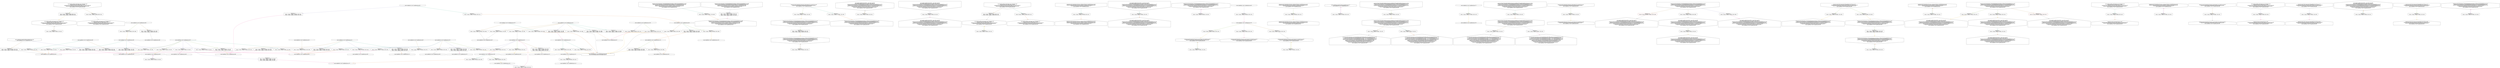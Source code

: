 digraph fifoReportGraph {
	NodeFrexpf56Utils108Cos34Trigonometric40LoopKernel80MCSSManager18MCSSManager33 [shape=hexagon, orientation=90, label="com.maxeler.maxblox.utils.Frexpf.<init>(Frexpf.java:56)\nmaxpower.math.Utils.ldexp(Utils.java:108)\nmaxpower.math.interpolation.functions.trigonometric.Cos.value(Cos.java:34)\nmaxpower.math.functions.Trigonometric.cos(Trigonometric.java:40)\nmcss.LoopKernel.<init>(LoopKernel.java:80)\n"];
	NodeLoopKernel65MCSSManager18MCSSManager33 [shape=invhouse, label="mcss.LoopKernel.<init>(LoopKernel.java:65)\n"];
	NodeCubicSplineBuilder181CubicSplineBuilder200FloatLog49FloatLog66Arithmetic25LoopKernel63MCSSManager18MCSSManager33 [shape=invhouse, label="maxpower.math.interpolation.CubicSplineBuilder$CubicSpline.evalFix(CubicSplineBuilder.java:181)\nmaxpower.math.interpolation.CubicSplineBuilder$CubicSpline.eval(CubicSplineBuilder.java:200)\nmaxpower.math.interpolation.functions.arithmetic.FloatLog.value(FloatLog.java:49)\nmaxpower.math.interpolation.functions.arithmetic.FloatLog.value(FloatLog.java:66)\nmaxpower.math.functions.Arithmetic.log(Arithmetic.java:25)\nmcss.LoopKernel.<init>(LoopKernel.java:63)\n"];
	NodeLoopKernel42MCSSManager18MCSSManager33 [shape=invhouse, label="mcss.LoopKernel.<init>(LoopKernel.java:42)\n"];
	NodeSin40Trigonometric24LoopKernel81MCSSManager18MCSSManager33 [shape=invhouse, label="maxpower.math.interpolation.functions.trigonometric.Sin.value(Sin.java:40)\nmaxpower.math.functions.Trigonometric.sin(Trigonometric.java:24)\nmcss.LoopKernel.<init>(LoopKernel.java:81)\n"];
	NodeFrac59Frac74CubicSplineBuilder130CubicSplineBuilder202InterpolatorBuilder60Cos40Trigonometric40LoopKernel80MCSSManager18MCSSManager33 [shape=hexagon, orientation=90, label="com.maxeler.maxblox.funceval.Frac.<init>(Frac.maxj:59)\ncom.maxeler.maxblox.funceval.Frac.getFrac(Frac.maxj:74)\nmaxpower.math.interpolation.CubicSplineBuilder$CubicSpline.evalFloat(CubicSplineBuilder.java:130)\nmaxpower.math.interpolation.CubicSplineBuilder$CubicSpline.eval(CubicSplineBuilder.java:202)\nmaxpower.math.interpolation.InterpolatorBuilder$SplineInterpolator.eval(InterpolatorBuilder.java:60)\nmaxpower.math.interpolation.functions.trigonometric.Cos.value(Cos.java:40)\nmaxpower.math.functions.Trigonometric.cos(Trigonometric.java:40)\nmcss.LoopKernel.<init>(LoopKernel.java:80)\n"];
	NodeFrac61Frac74CubicSplineBuilder130CubicSplineBuilder202InterpolatorBuilder60Sin43Trigonometric24LoopKernel81MCSSManager18MCSSManager33 [shape=invhouse, label="com.maxeler.maxblox.funceval.Frac.<init>(Frac.maxj:61)\ncom.maxeler.maxblox.funceval.Frac.getFrac(Frac.maxj:74)\nmaxpower.math.interpolation.CubicSplineBuilder$CubicSpline.evalFloat(CubicSplineBuilder.java:130)\nmaxpower.math.interpolation.CubicSplineBuilder$CubicSpline.eval(CubicSplineBuilder.java:202)\nmaxpower.math.interpolation.InterpolatorBuilder$SplineInterpolator.eval(InterpolatorBuilder.java:60)\nmaxpower.math.interpolation.functions.trigonometric.Sin.value(Sin.java:43)\nmaxpower.math.functions.Trigonometric.sin(Trigonometric.java:24)\nmcss.LoopKernel.<init>(LoopKernel.java:81)\n"];
	NodeLoopKernel94MCSSManager18MCSSManager33 [shape=house, label="mcss.LoopKernel.<init>(LoopKernel.java:94)\n"];
	NodeFrexpf46Utils108Sin37Trigonometric24LoopKernel81MCSSManager18MCSSManager33 [shape=invhouse, label="com.maxeler.maxblox.utils.Frexpf.<init>(Frexpf.java:46)\nmaxpower.math.Utils.ldexp(Utils.java:108)\nmaxpower.math.interpolation.functions.trigonometric.Sin.value(Sin.java:37)\nmaxpower.math.functions.Trigonometric.sin(Trigonometric.java:24)\nmcss.LoopKernel.<init>(LoopKernel.java:81)\n"];
	NodeFloatLog46FloatLog66Arithmetic25LoopKernel63MCSSManager18MCSSManager33 [shape=invhouse, label="maxpower.math.interpolation.functions.arithmetic.FloatLog.value(FloatLog.java:46)\nmaxpower.math.interpolation.functions.arithmetic.FloatLog.value(FloatLog.java:66)\nmaxpower.math.functions.Arithmetic.log(Arithmetic.java:25)\nmcss.LoopKernel.<init>(LoopKernel.java:63)\n"];
	NodeFrac62Frac74CubicSplineBuilder130CubicSplineBuilder202InterpolatorBuilder60Cos40Trigonometric40LoopKernel80MCSSManager18MCSSManager33 [shape=house, label="com.maxeler.maxblox.funceval.Frac.<init>(Frac.maxj:62)\ncom.maxeler.maxblox.funceval.Frac.getFrac(Frac.maxj:74)\nmaxpower.math.interpolation.CubicSplineBuilder$CubicSpline.evalFloat(CubicSplineBuilder.java:130)\nmaxpower.math.interpolation.CubicSplineBuilder$CubicSpline.eval(CubicSplineBuilder.java:202)\nmaxpower.math.interpolation.InterpolatorBuilder$SplineInterpolator.eval(InterpolatorBuilder.java:60)\nmaxpower.math.interpolation.functions.trigonometric.Cos.value(Cos.java:40)\nmaxpower.math.functions.Trigonometric.cos(Trigonometric.java:40)\nmcss.LoopKernel.<init>(LoopKernel.java:80)\n"];
	NodeLoopKernel51MCSSManager18MCSSManager33 [shape=invhouse, label="mcss.LoopKernel.<init>(LoopKernel.java:51)\n"];
	NodeLoopKernel80MCSSManager18MCSSManager33 [shape=invhouse, label="mcss.LoopKernel.<init>(LoopKernel.java:80)\n"];
	NodeLoopKernel112MCSSManager18MCSSManager33 [shape=hexagon, orientation=90, label="mcss.LoopKernel.<init>(LoopKernel.java:112)\n"];
	NodeCubicSplineBuilder151CubicSplineBuilder202InterpolatorBuilder60Cos40Trigonometric40LoopKernel80MCSSManager18MCSSManager33 [shape=hexagon, orientation=90, label="maxpower.math.interpolation.CubicSplineBuilder$CubicSpline.evalFloat(CubicSplineBuilder.java:151)\nmaxpower.math.interpolation.CubicSplineBuilder$CubicSpline.eval(CubicSplineBuilder.java:202)\nmaxpower.math.interpolation.InterpolatorBuilder$SplineInterpolator.eval(InterpolatorBuilder.java:60)\nmaxpower.math.interpolation.functions.trigonometric.Cos.value(Cos.java:40)\nmaxpower.math.functions.Trigonometric.cos(Trigonometric.java:40)\nmcss.LoopKernel.<init>(LoopKernel.java:80)\n"];
	NodeFrexpf57Utils108Cos34Trigonometric40LoopKernel80MCSSManager18MCSSManager33 [shape=house, label="com.maxeler.maxblox.utils.Frexpf.<init>(Frexpf.java:57)\nmaxpower.math.Utils.ldexp(Utils.java:108)\nmaxpower.math.interpolation.functions.trigonometric.Cos.value(Cos.java:34)\nmaxpower.math.functions.Trigonometric.cos(Trigonometric.java:40)\nmcss.LoopKernel.<init>(LoopKernel.java:80)\n"];
	NodeLoopKernel62MCSSManager18MCSSManager33 [shape=invhouse, label="mcss.LoopKernel.<init>(LoopKernel.java:62)\n"];
	NodeFloatLog51FloatLog66Arithmetic25LoopKernel63MCSSManager18MCSSManager33 [shape=house, label="maxpower.math.interpolation.functions.arithmetic.FloatLog.value(FloatLog.java:51)\nmaxpower.math.interpolation.functions.arithmetic.FloatLog.value(FloatLog.java:66)\nmaxpower.math.functions.Arithmetic.log(Arithmetic.java:25)\nmcss.LoopKernel.<init>(LoopKernel.java:63)\n"];
	NodeLoopKernel17LoopKernel76MCSSManager18MCSSManager33 [shape=hexagon, orientation=90, label="mcss.LoopKernel.sampleCosTheta(LoopKernel.java:17)\nmcss.LoopKernel.<init>(LoopKernel.java:76)\n"];
	NodeCubicSplineBuilder293CubicSplineBuilder264CubicSplineBuilder90CubicSplineBuilder87CubicSplineBuilder239InterpolatorBuilder126Cos32Trigonometric40LoopKernel80MCSSManager18MCSSManager33 [shape=house, label="maxpower.math.interpolation.CubicSplineBuilder.buildCoefficientRom(CubicSplineBuilder.java:293)\nmaxpower.math.interpolation.CubicSplineBuilder.access$1(CubicSplineBuilder.java:264)\nmaxpower.math.interpolation.CubicSplineBuilder$CubicSpline.<init>(CubicSplineBuilder.java:90)\nmaxpower.math.interpolation.CubicSplineBuilder$CubicSpline.<init>(CubicSplineBuilder.java:87)\nmaxpower.math.interpolation.CubicSplineBuilder.build(CubicSplineBuilder.java:239)\nmaxpower.math.interpolation.InterpolatorBuilder.build(InterpolatorBuilder.java:126)\nmaxpower.math.interpolation.functions.trigonometric.Cos.value(Cos.java:32)\nmaxpower.math.functions.Trigonometric.cos(Trigonometric.java:40)\nmcss.LoopKernel.<init>(LoopKernel.java:80)\n"];
	NodeLoopKernel77MCSSManager18MCSSManager33 [shape=invhouse, label="mcss.LoopKernel.<init>(LoopKernel.java:77)\n"];
	NodeLoopKernel100MCSSManager18MCSSManager33 [shape=hexagon, orientation=90, label="mcss.LoopKernel.<init>(LoopKernel.java:100)\n"];
	NodeLoopKernel132MCSSManager18MCSSManager33 [shape=house, label="mcss.LoopKernel.<init>(LoopKernel.java:132)\n"];
	NodeLoopKernel86MCSSManager18MCSSManager33 [shape=house, label="mcss.LoopKernel.<init>(LoopKernel.java:86)\n"];
	NodeFloatingPointAddressGenerator60CubicSplineBuilder128CubicSplineBuilder202InterpolatorBuilder60Sin43Trigonometric24LoopKernel81MCSSManager18MCSSManager33 [shape=invhouse, label="maxpower.fmem.FloatingPointAddressGenerator.getAddress(FloatingPointAddressGenerator.java:60)\nmaxpower.math.interpolation.CubicSplineBuilder$CubicSpline.evalFloat(CubicSplineBuilder.java:128)\nmaxpower.math.interpolation.CubicSplineBuilder$CubicSpline.eval(CubicSplineBuilder.java:202)\nmaxpower.math.interpolation.InterpolatorBuilder$SplineInterpolator.eval(InterpolatorBuilder.java:60)\nmaxpower.math.interpolation.functions.trigonometric.Sin.value(Sin.java:43)\nmaxpower.math.functions.Trigonometric.sin(Trigonometric.java:24)\nmcss.LoopKernel.<init>(LoopKernel.java:81)\n"];
	NodeLoopKernel92MCSSManager18MCSSManager33 [shape=house, label="mcss.LoopKernel.<init>(LoopKernel.java:92)\n"];
	NodeSin45Trigonometric24LoopKernel81MCSSManager18MCSSManager33 [shape=house, label="maxpower.math.interpolation.functions.trigonometric.Sin.value(Sin.java:45)\nmaxpower.math.functions.Trigonometric.sin(Trigonometric.java:24)\nmcss.LoopKernel.<init>(LoopKernel.java:81)\n"];
	NodeLoopKernel18LoopKernel76MCSSManager18MCSSManager33 [shape=invhouse, label="mcss.LoopKernel.sampleCosTheta(LoopKernel.java:18)\nmcss.LoopKernel.<init>(LoopKernel.java:76)\n"];
	NodeCubicSplineBuilder134CubicSplineBuilder202InterpolatorBuilder60Sin43Trigonometric24LoopKernel81MCSSManager18MCSSManager33 [shape=hexagon, orientation=90, label="maxpower.math.interpolation.CubicSplineBuilder$CubicSpline.evalFloat(CubicSplineBuilder.java:134)\nmaxpower.math.interpolation.CubicSplineBuilder$CubicSpline.eval(CubicSplineBuilder.java:202)\nmaxpower.math.interpolation.InterpolatorBuilder$SplineInterpolator.eval(InterpolatorBuilder.java:60)\nmaxpower.math.interpolation.functions.trigonometric.Sin.value(Sin.java:43)\nmaxpower.math.functions.Trigonometric.sin(Trigonometric.java:24)\nmcss.LoopKernel.<init>(LoopKernel.java:81)\n"];
	NodeLoopKernel105MCSSManager18MCSSManager33 [shape=invhouse, label="mcss.LoopKernel.<init>(LoopKernel.java:105)\n"];
	NodeLoopKernel110MCSSManager18MCSSManager33 [shape=hexagon, orientation=90, label="mcss.LoopKernel.<init>(LoopKernel.java:110)\n"];
	NodeFrac57Frac74CubicSplineBuilder130CubicSplineBuilder202InterpolatorBuilder60Cos40Trigonometric40LoopKernel80MCSSManager18MCSSManager33 [shape=house, label="com.maxeler.maxblox.funceval.Frac.<init>(Frac.maxj:57)\ncom.maxeler.maxblox.funceval.Frac.getFrac(Frac.maxj:74)\nmaxpower.math.interpolation.CubicSplineBuilder$CubicSpline.evalFloat(CubicSplineBuilder.java:130)\nmaxpower.math.interpolation.CubicSplineBuilder$CubicSpline.eval(CubicSplineBuilder.java:202)\nmaxpower.math.interpolation.InterpolatorBuilder$SplineInterpolator.eval(InterpolatorBuilder.java:60)\nmaxpower.math.interpolation.functions.trigonometric.Cos.value(Cos.java:40)\nmaxpower.math.functions.Trigonometric.cos(Trigonometric.java:40)\nmcss.LoopKernel.<init>(LoopKernel.java:80)\n"];
	NodeLoopKernel95MCSSManager18MCSSManager33 [shape=hexagon, orientation=90, label="mcss.LoopKernel.<init>(LoopKernel.java:95)\n"];
	NodeCubicSplineBuilder293CubicSplineBuilder264CubicSplineBuilder99CubicSplineBuilder87CubicSplineBuilder239InterpolatorBuilder126Sin35Trigonometric24LoopKernel81MCSSManager18MCSSManager33 [shape=house, label="maxpower.math.interpolation.CubicSplineBuilder.buildCoefficientRom(CubicSplineBuilder.java:293)\nmaxpower.math.interpolation.CubicSplineBuilder.access$1(CubicSplineBuilder.java:264)\nmaxpower.math.interpolation.CubicSplineBuilder$CubicSpline.<init>(CubicSplineBuilder.java:99)\nmaxpower.math.interpolation.CubicSplineBuilder$CubicSpline.<init>(CubicSplineBuilder.java:87)\nmaxpower.math.interpolation.CubicSplineBuilder.build(CubicSplineBuilder.java:239)\nmaxpower.math.interpolation.InterpolatorBuilder.build(InterpolatorBuilder.java:126)\nmaxpower.math.interpolation.functions.trigonometric.Sin.value(Sin.java:35)\nmaxpower.math.functions.Trigonometric.sin(Trigonometric.java:24)\nmcss.LoopKernel.<init>(LoopKernel.java:81)\n"];
	NodeLoopKernel72MCSSManager18MCSSManager33 [shape=house, label="mcss.LoopKernel.<init>(LoopKernel.java:72)\n"];
	NodeLoopKernel53MCSSManager18MCSSManager33 [shape=hexagon, orientation=90, label="mcss.LoopKernel.<init>(LoopKernel.java:53)\n"];
	NodeFrac35Frac74CubicSplineBuilder130CubicSplineBuilder202InterpolatorBuilder60Cos40Trigonometric40LoopKernel80MCSSManager18MCSSManager33 [shape=house, label="com.maxeler.maxblox.funceval.Frac.<init>(Frac.maxj:35)\ncom.maxeler.maxblox.funceval.Frac.getFrac(Frac.maxj:74)\nmaxpower.math.interpolation.CubicSplineBuilder$CubicSpline.evalFloat(CubicSplineBuilder.java:130)\nmaxpower.math.interpolation.CubicSplineBuilder$CubicSpline.eval(CubicSplineBuilder.java:202)\nmaxpower.math.interpolation.InterpolatorBuilder$SplineInterpolator.eval(InterpolatorBuilder.java:60)\nmaxpower.math.interpolation.functions.trigonometric.Cos.value(Cos.java:40)\nmaxpower.math.functions.Trigonometric.cos(Trigonometric.java:40)\nmcss.LoopKernel.<init>(LoopKernel.java:80)\n"];
	NodeCubicSplineBuilder133CubicSplineBuilder202InterpolatorBuilder60Cos40Trigonometric40LoopKernel80MCSSManager18MCSSManager33 [shape=house, label="maxpower.math.interpolation.CubicSplineBuilder$CubicSpline.evalFloat(CubicSplineBuilder.java:133)\nmaxpower.math.interpolation.CubicSplineBuilder$CubicSpline.eval(CubicSplineBuilder.java:202)\nmaxpower.math.interpolation.InterpolatorBuilder$SplineInterpolator.eval(InterpolatorBuilder.java:60)\nmaxpower.math.interpolation.functions.trigonometric.Cos.value(Cos.java:40)\nmaxpower.math.functions.Trigonometric.cos(Trigonometric.java:40)\nmcss.LoopKernel.<init>(LoopKernel.java:80)\n"];
	NodeFrac62Frac74CubicSplineBuilder130CubicSplineBuilder202InterpolatorBuilder60Sin43Trigonometric24LoopKernel81MCSSManager18MCSSManager33 [shape=house, label="com.maxeler.maxblox.funceval.Frac.<init>(Frac.maxj:62)\ncom.maxeler.maxblox.funceval.Frac.getFrac(Frac.maxj:74)\nmaxpower.math.interpolation.CubicSplineBuilder$CubicSpline.evalFloat(CubicSplineBuilder.java:130)\nmaxpower.math.interpolation.CubicSplineBuilder$CubicSpline.eval(CubicSplineBuilder.java:202)\nmaxpower.math.interpolation.InterpolatorBuilder$SplineInterpolator.eval(InterpolatorBuilder.java:60)\nmaxpower.math.interpolation.functions.trigonometric.Sin.value(Sin.java:43)\nmaxpower.math.functions.Trigonometric.sin(Trigonometric.java:24)\nmcss.LoopKernel.<init>(LoopKernel.java:81)\n"];
	NodeLoopKernel64MCSSManager18MCSSManager33 [shape=hexagon, orientation=90, label="mcss.LoopKernel.<init>(LoopKernel.java:64)\n"];
	NodeLoopKernel81MCSSManager18MCSSManager33 [shape=invhouse, label="mcss.LoopKernel.<init>(LoopKernel.java:81)\n"];
	NodeFrac36Frac74CubicSplineBuilder130CubicSplineBuilder202InterpolatorBuilder60Cos40Trigonometric40LoopKernel80MCSSManager18MCSSManager33 [shape=hexagon, orientation=90, label="com.maxeler.maxblox.funceval.Frac.<init>(Frac.maxj:36)\ncom.maxeler.maxblox.funceval.Frac.getFrac(Frac.maxj:74)\nmaxpower.math.interpolation.CubicSplineBuilder$CubicSpline.evalFloat(CubicSplineBuilder.java:130)\nmaxpower.math.interpolation.CubicSplineBuilder$CubicSpline.eval(CubicSplineBuilder.java:202)\nmaxpower.math.interpolation.InterpolatorBuilder$SplineInterpolator.eval(InterpolatorBuilder.java:60)\nmaxpower.math.interpolation.functions.trigonometric.Cos.value(Cos.java:40)\nmaxpower.math.functions.Trigonometric.cos(Trigonometric.java:40)\nmcss.LoopKernel.<init>(LoopKernel.java:80)\n"];
	NodeFrexpf46Utils108Cos34Trigonometric40LoopKernel80MCSSManager18MCSSManager33 [shape=invhouse, label="com.maxeler.maxblox.utils.Frexpf.<init>(Frexpf.java:46)\nmaxpower.math.Utils.ldexp(Utils.java:108)\nmaxpower.math.interpolation.functions.trigonometric.Cos.value(Cos.java:34)\nmaxpower.math.functions.Trigonometric.cos(Trigonometric.java:40)\nmcss.LoopKernel.<init>(LoopKernel.java:80)\n"];
	NodeLoopKernel50MCSSManager18MCSSManager33 [shape=invhouse, label="mcss.LoopKernel.<init>(LoopKernel.java:50)\n"];
	NodeFloatLog55FloatLog66Arithmetic25LoopKernel63MCSSManager18MCSSManager33 [shape=hexagon, orientation=90, label="maxpower.math.interpolation.functions.arithmetic.FloatLog.value(FloatLog.java:55)\nmaxpower.math.interpolation.functions.arithmetic.FloatLog.value(FloatLog.java:66)\nmaxpower.math.functions.Arithmetic.log(Arithmetic.java:25)\nmcss.LoopKernel.<init>(LoopKernel.java:63)\n"];
	NodeLoopKernel47MCSSManager18MCSSManager33 [shape=house, label="mcss.LoopKernel.<init>(LoopKernel.java:47)\n"];
	NodeFloatingPointAddressGenerator65CubicSplineBuilder128CubicSplineBuilder202InterpolatorBuilder60Cos40Trigonometric40LoopKernel80MCSSManager18MCSSManager33 [shape=hexagon, orientation=90, label="maxpower.fmem.FloatingPointAddressGenerator.getAddress(FloatingPointAddressGenerator.java:65)\nmaxpower.math.interpolation.CubicSplineBuilder$CubicSpline.evalFloat(CubicSplineBuilder.java:128)\nmaxpower.math.interpolation.CubicSplineBuilder$CubicSpline.eval(CubicSplineBuilder.java:202)\nmaxpower.math.interpolation.InterpolatorBuilder$SplineInterpolator.eval(InterpolatorBuilder.java:60)\nmaxpower.math.interpolation.functions.trigonometric.Cos.value(Cos.java:40)\nmaxpower.math.functions.Trigonometric.cos(Trigonometric.java:40)\nmcss.LoopKernel.<init>(LoopKernel.java:80)\n"];
	NodeFrac63Frac74CubicSplineBuilder130CubicSplineBuilder202InterpolatorBuilder60Sin43Trigonometric24LoopKernel81MCSSManager18MCSSManager33 [shape=house, label="com.maxeler.maxblox.funceval.Frac.<init>(Frac.maxj:63)\ncom.maxeler.maxblox.funceval.Frac.getFrac(Frac.maxj:74)\nmaxpower.math.interpolation.CubicSplineBuilder$CubicSpline.evalFloat(CubicSplineBuilder.java:130)\nmaxpower.math.interpolation.CubicSplineBuilder$CubicSpline.eval(CubicSplineBuilder.java:202)\nmaxpower.math.interpolation.InterpolatorBuilder$SplineInterpolator.eval(InterpolatorBuilder.java:60)\nmaxpower.math.interpolation.functions.trigonometric.Sin.value(Sin.java:43)\nmaxpower.math.functions.Trigonometric.sin(Trigonometric.java:24)\nmcss.LoopKernel.<init>(LoopKernel.java:81)\n"];
	NodeCubicSplineBuilder130CubicSplineBuilder202InterpolatorBuilder60Sin43Trigonometric24LoopKernel81MCSSManager18MCSSManager33 [shape=invhouse, label="maxpower.math.interpolation.CubicSplineBuilder$CubicSpline.evalFloat(CubicSplineBuilder.java:130)\nmaxpower.math.interpolation.CubicSplineBuilder$CubicSpline.eval(CubicSplineBuilder.java:202)\nmaxpower.math.interpolation.InterpolatorBuilder$SplineInterpolator.eval(InterpolatorBuilder.java:60)\nmaxpower.math.interpolation.functions.trigonometric.Sin.value(Sin.java:43)\nmaxpower.math.functions.Trigonometric.sin(Trigonometric.java:24)\nmcss.LoopKernel.<init>(LoopKernel.java:81)\n"];
	NodeCubicSplineBuilder147CubicSplineBuilder202InterpolatorBuilder60Cos40Trigonometric40LoopKernel80MCSSManager18MCSSManager33 [shape=hexagon, orientation=90, label="maxpower.math.interpolation.CubicSplineBuilder$CubicSpline.evalFloat(CubicSplineBuilder.java:147)\nmaxpower.math.interpolation.CubicSplineBuilder$CubicSpline.eval(CubicSplineBuilder.java:202)\nmaxpower.math.interpolation.InterpolatorBuilder$SplineInterpolator.eval(InterpolatorBuilder.java:60)\nmaxpower.math.interpolation.functions.trigonometric.Cos.value(Cos.java:40)\nmaxpower.math.functions.Trigonometric.cos(Trigonometric.java:40)\nmcss.LoopKernel.<init>(LoopKernel.java:80)\n"];
	NodeFrexpf54Utils108Sin37Trigonometric24LoopKernel81MCSSManager18MCSSManager33 [shape=invhouse, label="com.maxeler.maxblox.utils.Frexpf.<init>(Frexpf.java:54)\nmaxpower.math.Utils.ldexp(Utils.java:108)\nmaxpower.math.interpolation.functions.trigonometric.Sin.value(Sin.java:37)\nmaxpower.math.functions.Trigonometric.sin(Trigonometric.java:24)\nmcss.LoopKernel.<init>(LoopKernel.java:81)\n"];
	NodeLoopKernel84MCSSManager18MCSSManager33 [shape=invhouse, label="mcss.LoopKernel.<init>(LoopKernel.java:84)\n"];
	NodeLoopKernel90MCSSManager18MCSSManager33 [shape=house, label="mcss.LoopKernel.<init>(LoopKernel.java:90)\n"];
	NodeFloatLog47FloatLog66Arithmetic25LoopKernel63MCSSManager18MCSSManager33 [shape=hexagon, orientation=90, label="maxpower.math.interpolation.functions.arithmetic.FloatLog.value(FloatLog.java:47)\nmaxpower.math.interpolation.functions.arithmetic.FloatLog.value(FloatLog.java:66)\nmaxpower.math.functions.Arithmetic.log(Arithmetic.java:25)\nmcss.LoopKernel.<init>(LoopKernel.java:63)\n"];
	NodeCubicSplineBuilder293CubicSplineBuilder264CubicSplineBuilder90CubicSplineBuilder87CubicSplineBuilder239InterpolatorBuilder126Sin35Trigonometric24LoopKernel81MCSSManager18MCSSManager33 [shape=house, label="maxpower.math.interpolation.CubicSplineBuilder.buildCoefficientRom(CubicSplineBuilder.java:293)\nmaxpower.math.interpolation.CubicSplineBuilder.access$1(CubicSplineBuilder.java:264)\nmaxpower.math.interpolation.CubicSplineBuilder$CubicSpline.<init>(CubicSplineBuilder.java:90)\nmaxpower.math.interpolation.CubicSplineBuilder$CubicSpline.<init>(CubicSplineBuilder.java:87)\nmaxpower.math.interpolation.CubicSplineBuilder.build(CubicSplineBuilder.java:239)\nmaxpower.math.interpolation.InterpolatorBuilder.build(InterpolatorBuilder.java:126)\nmaxpower.math.interpolation.functions.trigonometric.Sin.value(Sin.java:35)\nmaxpower.math.functions.Trigonometric.sin(Trigonometric.java:24)\nmcss.LoopKernel.<init>(LoopKernel.java:81)\n"];
	NodeCos41Trigonometric40LoopKernel80MCSSManager18MCSSManager33 [shape=house, label="maxpower.math.interpolation.functions.trigonometric.Cos.value(Cos.java:41)\nmaxpower.math.functions.Trigonometric.cos(Trigonometric.java:40)\nmcss.LoopKernel.<init>(LoopKernel.java:80)\n"];
	NodeCubicSplineBuilder186CubicSplineBuilder200FloatLog49FloatLog66Arithmetic25LoopKernel63MCSSManager18MCSSManager33 [shape=house, label="maxpower.math.interpolation.CubicSplineBuilder$CubicSpline.evalFix(CubicSplineBuilder.java:186)\nmaxpower.math.interpolation.CubicSplineBuilder$CubicSpline.eval(CubicSplineBuilder.java:200)\nmaxpower.math.interpolation.functions.arithmetic.FloatLog.value(FloatLog.java:49)\nmaxpower.math.interpolation.functions.arithmetic.FloatLog.value(FloatLog.java:66)\nmaxpower.math.functions.Arithmetic.log(Arithmetic.java:25)\nmcss.LoopKernel.<init>(LoopKernel.java:63)\n"];
	NodeLoopKernel78MCSSManager18MCSSManager33 [shape=house, label="mcss.LoopKernel.<init>(LoopKernel.java:78)\n"];
	NodeCubicSplineBuilder147CubicSplineBuilder202InterpolatorBuilder60Sin43Trigonometric24LoopKernel81MCSSManager18MCSSManager33 [shape=hexagon, orientation=90, label="maxpower.math.interpolation.CubicSplineBuilder$CubicSpline.evalFloat(CubicSplineBuilder.java:147)\nmaxpower.math.interpolation.CubicSplineBuilder$CubicSpline.eval(CubicSplineBuilder.java:202)\nmaxpower.math.interpolation.InterpolatorBuilder$SplineInterpolator.eval(InterpolatorBuilder.java:60)\nmaxpower.math.interpolation.functions.trigonometric.Sin.value(Sin.java:43)\nmaxpower.math.functions.Trigonometric.sin(Trigonometric.java:24)\nmcss.LoopKernel.<init>(LoopKernel.java:81)\n"];
	NodeFloatingPointAddressGenerator60CubicSplineBuilder128CubicSplineBuilder202InterpolatorBuilder60Cos40Trigonometric40LoopKernel80MCSSManager18MCSSManager33 [shape=invhouse, label="maxpower.fmem.FloatingPointAddressGenerator.getAddress(FloatingPointAddressGenerator.java:60)\nmaxpower.math.interpolation.CubicSplineBuilder$CubicSpline.evalFloat(CubicSplineBuilder.java:128)\nmaxpower.math.interpolation.CubicSplineBuilder$CubicSpline.eval(CubicSplineBuilder.java:202)\nmaxpower.math.interpolation.InterpolatorBuilder$SplineInterpolator.eval(InterpolatorBuilder.java:60)\nmaxpower.math.interpolation.functions.trigonometric.Cos.value(Cos.java:40)\nmaxpower.math.functions.Trigonometric.cos(Trigonometric.java:40)\nmcss.LoopKernel.<init>(LoopKernel.java:80)\n"];
	NodeCos38Trigonometric40LoopKernel80MCSSManager18MCSSManager33 [shape=invhouse, label="maxpower.math.interpolation.functions.trigonometric.Cos.value(Cos.java:38)\nmaxpower.math.functions.Trigonometric.cos(Trigonometric.java:40)\nmcss.LoopKernel.<init>(LoopKernel.java:80)\n"];
	NodeLoopKernel107MCSSManager18MCSSManager33 [shape=invhouse, label="mcss.LoopKernel.<init>(LoopKernel.java:107)\n"];
	NodeCos43Trigonometric40LoopKernel80MCSSManager18MCSSManager33 [shape=hexagon, orientation=90, label="maxpower.math.interpolation.functions.trigonometric.Cos.value(Cos.java:43)\nmaxpower.math.functions.Trigonometric.cos(Trigonometric.java:40)\nmcss.LoopKernel.<init>(LoopKernel.java:80)\n"];
	NodeLoopKernel70MCSSManager18MCSSManager33 [shape=house, label="mcss.LoopKernel.<init>(LoopKernel.java:70)\n"];
	NodeFloatLog50FloatLog66Arithmetic25LoopKernel63MCSSManager18MCSSManager33 [shape=invhouse, label="maxpower.math.interpolation.functions.arithmetic.FloatLog.value(FloatLog.java:50)\nmaxpower.math.interpolation.functions.arithmetic.FloatLog.value(FloatLog.java:66)\nmaxpower.math.functions.Arithmetic.log(Arithmetic.java:25)\nmcss.LoopKernel.<init>(LoopKernel.java:63)\n"];
	NodeCubicSplineBuilder293CubicSplineBuilder264CubicSplineBuilder99CubicSplineBuilder87CubicSplineBuilder239InterpolatorBuilder126Cos32Trigonometric40LoopKernel80MCSSManager18MCSSManager33 [shape=house, label="maxpower.math.interpolation.CubicSplineBuilder.buildCoefficientRom(CubicSplineBuilder.java:293)\nmaxpower.math.interpolation.CubicSplineBuilder.access$1(CubicSplineBuilder.java:264)\nmaxpower.math.interpolation.CubicSplineBuilder$CubicSpline.<init>(CubicSplineBuilder.java:99)\nmaxpower.math.interpolation.CubicSplineBuilder$CubicSpline.<init>(CubicSplineBuilder.java:87)\nmaxpower.math.interpolation.CubicSplineBuilder.build(CubicSplineBuilder.java:239)\nmaxpower.math.interpolation.InterpolatorBuilder.build(InterpolatorBuilder.java:126)\nmaxpower.math.interpolation.functions.trigonometric.Cos.value(Cos.java:32)\nmaxpower.math.functions.Trigonometric.cos(Trigonometric.java:40)\nmcss.LoopKernel.<init>(LoopKernel.java:80)\n"];
	NodeUtils109Sin37Trigonometric24LoopKernel81MCSSManager18MCSSManager33 [shape=house, label="maxpower.math.Utils.ldexp(Utils.java:109)\nmaxpower.math.interpolation.functions.trigonometric.Sin.value(Sin.java:37)\nmaxpower.math.functions.Trigonometric.sin(Trigonometric.java:24)\nmcss.LoopKernel.<init>(LoopKernel.java:81)\n"];
	NodeLoopKernel73MCSSManager18MCSSManager33 [shape=hexagon, orientation=90, label="mcss.LoopKernel.<init>(LoopKernel.java:73)\n"];
	NodeLoopKernel49MCSSManager18MCSSManager33 [shape=house, label="mcss.LoopKernel.<init>(LoopKernel.java:49)\n"];
	NodeLoopKernel98MCSSManager18MCSSManager33 [shape=house, label="mcss.LoopKernel.<init>(LoopKernel.java:98)\n"];
	NodeSin41Trigonometric24LoopKernel81MCSSManager18MCSSManager33 [shape=invhouse, label="maxpower.math.interpolation.functions.trigonometric.Sin.value(Sin.java:41)\nmaxpower.math.functions.Trigonometric.sin(Trigonometric.java:24)\nmcss.LoopKernel.<init>(LoopKernel.java:81)\n"];
	NodeMCSSManager18MCSSManager33 [shape=house, label="mcss.MCSSManager.<init>(MCSSManager.maxj:18)\nmcss.MCSSManager.main(MCSSManager.maxj:33)\n"];
	NodeLoopKernel52MCSSManager18MCSSManager33 [shape=hexagon, orientation=90, label="mcss.LoopKernel.<init>(LoopKernel.java:52)\n"];
	NodeFrexpf56Utils108Sin37Trigonometric24LoopKernel81MCSSManager18MCSSManager33 [shape=hexagon, orientation=90, label="com.maxeler.maxblox.utils.Frexpf.<init>(Frexpf.java:56)\nmaxpower.math.Utils.ldexp(Utils.java:108)\nmaxpower.math.interpolation.functions.trigonometric.Sin.value(Sin.java:37)\nmaxpower.math.functions.Trigonometric.sin(Trigonometric.java:24)\nmcss.LoopKernel.<init>(LoopKernel.java:81)\n"];
	NodeUtils109Cos34Trigonometric40LoopKernel80MCSSManager18MCSSManager33 [shape=house, label="maxpower.math.Utils.ldexp(Utils.java:109)\nmaxpower.math.interpolation.functions.trigonometric.Cos.value(Cos.java:34)\nmaxpower.math.functions.Trigonometric.cos(Trigonometric.java:40)\nmcss.LoopKernel.<init>(LoopKernel.java:80)\n"];
	NodeFrac61Frac74CubicSplineBuilder130CubicSplineBuilder202InterpolatorBuilder60Cos40Trigonometric40LoopKernel80MCSSManager18MCSSManager33 [shape=invhouse, label="com.maxeler.maxblox.funceval.Frac.<init>(Frac.maxj:61)\ncom.maxeler.maxblox.funceval.Frac.getFrac(Frac.maxj:74)\nmaxpower.math.interpolation.CubicSplineBuilder$CubicSpline.evalFloat(CubicSplineBuilder.java:130)\nmaxpower.math.interpolation.CubicSplineBuilder$CubicSpline.eval(CubicSplineBuilder.java:202)\nmaxpower.math.interpolation.InterpolatorBuilder$SplineInterpolator.eval(InterpolatorBuilder.java:60)\nmaxpower.math.interpolation.functions.trigonometric.Cos.value(Cos.java:40)\nmaxpower.math.functions.Trigonometric.cos(Trigonometric.java:40)\nmcss.LoopKernel.<init>(LoopKernel.java:80)\n"];
	NodeLoopKernel111MCSSManager18MCSSManager33 [shape=house, label="mcss.LoopKernel.<init>(LoopKernel.java:111)\n"];
	NodeLoopKernel63MCSSManager18MCSSManager33 [shape=invhouse, label="mcss.LoopKernel.<init>(LoopKernel.java:63)\n"];
	NodeUtils80Cos26Trigonometric40LoopKernel80MCSSManager18MCSSManager33 [shape=house, label="maxpower.math.Utils.trigonometricRangeReduction(Utils.java:80)\nmaxpower.math.interpolation.functions.trigonometric.Cos.value(Cos.java:26)\nmaxpower.math.functions.Trigonometric.cos(Trigonometric.java:40)\nmcss.LoopKernel.<init>(LoopKernel.java:80)\n"];
	NodeFrexpf57Utils108Sin37Trigonometric24LoopKernel81MCSSManager18MCSSManager33 [shape=house, label="com.maxeler.maxblox.utils.Frexpf.<init>(Frexpf.java:57)\nmaxpower.math.Utils.ldexp(Utils.java:108)\nmaxpower.math.interpolation.functions.trigonometric.Sin.value(Sin.java:37)\nmaxpower.math.functions.Trigonometric.sin(Trigonometric.java:24)\nmcss.LoopKernel.<init>(LoopKernel.java:81)\n"];
	NodeLoopKernel99MCSSManager18MCSSManager33 [shape=house, label="mcss.LoopKernel.<init>(LoopKernel.java:99)\n"];
	NodeLoopKernel48MCSSManager18MCSSManager33 [shape=invhouse, label="mcss.LoopKernel.<init>(LoopKernel.java:48)\n"];
	NodeSin47Trigonometric24LoopKernel81MCSSManager18MCSSManager33 [shape=hexagon, orientation=90, label="maxpower.math.interpolation.functions.trigonometric.Sin.value(Sin.java:47)\nmaxpower.math.functions.Trigonometric.sin(Trigonometric.java:24)\nmcss.LoopKernel.<init>(LoopKernel.java:81)\n"];
	NodeUtils92Cos26Trigonometric40LoopKernel80MCSSManager18MCSSManager33 [shape=invhouse, label="maxpower.math.Utils.trigonometricRangeReduction(Utils.java:92)\nmaxpower.math.interpolation.functions.trigonometric.Cos.value(Cos.java:26)\nmaxpower.math.functions.Trigonometric.cos(Trigonometric.java:40)\nmcss.LoopKernel.<init>(LoopKernel.java:80)\n"];
	NodeLoopKernel137MCSSManager18MCSSManager33 [shape=house, label="mcss.LoopKernel.<init>(LoopKernel.java:137)\n"];
	NodeFrexpf54Utils108Cos34Trigonometric40LoopKernel80MCSSManager18MCSSManager33 [shape=invhouse, label="com.maxeler.maxblox.utils.Frexpf.<init>(Frexpf.java:54)\nmaxpower.math.Utils.ldexp(Utils.java:108)\nmaxpower.math.interpolation.functions.trigonometric.Cos.value(Cos.java:34)\nmaxpower.math.functions.Trigonometric.cos(Trigonometric.java:40)\nmcss.LoopKernel.<init>(LoopKernel.java:80)\n"];
	NodeUtils74Cos26Trigonometric40LoopKernel80MCSSManager18MCSSManager33 [shape=invhouse, label="maxpower.math.Utils.trigonometricRangeReduction(Utils.java:74)\nmaxpower.math.interpolation.functions.trigonometric.Cos.value(Cos.java:26)\nmaxpower.math.functions.Trigonometric.cos(Trigonometric.java:40)\nmcss.LoopKernel.<init>(LoopKernel.java:80)\n"];
	NodeFrac59Frac74CubicSplineBuilder130CubicSplineBuilder202InterpolatorBuilder60Sin43Trigonometric24LoopKernel81MCSSManager18MCSSManager33 [shape=hexagon, orientation=90, label="com.maxeler.maxblox.funceval.Frac.<init>(Frac.maxj:59)\ncom.maxeler.maxblox.funceval.Frac.getFrac(Frac.maxj:74)\nmaxpower.math.interpolation.CubicSplineBuilder$CubicSpline.evalFloat(CubicSplineBuilder.java:130)\nmaxpower.math.interpolation.CubicSplineBuilder$CubicSpline.eval(CubicSplineBuilder.java:202)\nmaxpower.math.interpolation.InterpolatorBuilder$SplineInterpolator.eval(InterpolatorBuilder.java:60)\nmaxpower.math.interpolation.functions.trigonometric.Sin.value(Sin.java:43)\nmaxpower.math.functions.Trigonometric.sin(Trigonometric.java:24)\nmcss.LoopKernel.<init>(LoopKernel.java:81)\n"];
	NodeCubicSplineBuilder134CubicSplineBuilder202InterpolatorBuilder60Cos40Trigonometric40LoopKernel80MCSSManager18MCSSManager33 [shape=hexagon, orientation=90, label="maxpower.math.interpolation.CubicSplineBuilder$CubicSpline.evalFloat(CubicSplineBuilder.java:134)\nmaxpower.math.interpolation.CubicSplineBuilder$CubicSpline.eval(CubicSplineBuilder.java:202)\nmaxpower.math.interpolation.InterpolatorBuilder$SplineInterpolator.eval(InterpolatorBuilder.java:60)\nmaxpower.math.interpolation.functions.trigonometric.Cos.value(Cos.java:40)\nmaxpower.math.functions.Trigonometric.cos(Trigonometric.java:40)\nmcss.LoopKernel.<init>(LoopKernel.java:80)\n"];
	NodeLoopKernel85MCSSManager18MCSSManager33 [shape=hexagon, orientation=90, label="mcss.LoopKernel.<init>(LoopKernel.java:85)\n"];
	NodeFrac57Frac74CubicSplineBuilder130CubicSplineBuilder202InterpolatorBuilder60Sin43Trigonometric24LoopKernel81MCSSManager18MCSSManager33 [shape=house, label="com.maxeler.maxblox.funceval.Frac.<init>(Frac.maxj:57)\ncom.maxeler.maxblox.funceval.Frac.getFrac(Frac.maxj:74)\nmaxpower.math.interpolation.CubicSplineBuilder$CubicSpline.evalFloat(CubicSplineBuilder.java:130)\nmaxpower.math.interpolation.CubicSplineBuilder$CubicSpline.eval(CubicSplineBuilder.java:202)\nmaxpower.math.interpolation.InterpolatorBuilder$SplineInterpolator.eval(InterpolatorBuilder.java:60)\nmaxpower.math.interpolation.functions.trigonometric.Sin.value(Sin.java:43)\nmaxpower.math.functions.Trigonometric.sin(Trigonometric.java:24)\nmcss.LoopKernel.<init>(LoopKernel.java:81)\n"];
	NodeUtils74Sin27Trigonometric24LoopKernel81MCSSManager18MCSSManager33 [shape=invhouse, label="maxpower.math.Utils.trigonometricRangeReduction(Utils.java:74)\nmaxpower.math.interpolation.functions.trigonometric.Sin.value(Sin.java:27)\nmaxpower.math.functions.Trigonometric.sin(Trigonometric.java:24)\nmcss.LoopKernel.<init>(LoopKernel.java:81)\n"];
	NodeLoopKernel79MCSSManager18MCSSManager33 [shape=hexagon, orientation=90, label="mcss.LoopKernel.<init>(LoopKernel.java:79)\n"];
	NodeFixLog97FloatLog44FloatLog66Arithmetic25LoopKernel63MCSSManager18MCSSManager33 [shape=house, label="maxpower.math.interpolation.functions.arithmetic.FixLog.buildROM(FixLog.java:97)\nmaxpower.math.interpolation.functions.arithmetic.FloatLog.value(FloatLog.java:44)\nmaxpower.math.interpolation.functions.arithmetic.FloatLog.value(FloatLog.java:66)\nmaxpower.math.functions.Arithmetic.log(Arithmetic.java:25)\nmcss.LoopKernel.<init>(LoopKernel.java:63)\n"];
	NodeLoopKernel91MCSSManager18MCSSManager33 [shape=house, label="mcss.LoopKernel.<init>(LoopKernel.java:91)\n"];
	NodeCubicSplineBuilder130CubicSplineBuilder202InterpolatorBuilder60Cos40Trigonometric40LoopKernel80MCSSManager18MCSSManager33 [shape=invhouse, label="maxpower.math.interpolation.CubicSplineBuilder$CubicSpline.evalFloat(CubicSplineBuilder.java:130)\nmaxpower.math.interpolation.CubicSplineBuilder$CubicSpline.eval(CubicSplineBuilder.java:202)\nmaxpower.math.interpolation.InterpolatorBuilder$SplineInterpolator.eval(InterpolatorBuilder.java:60)\nmaxpower.math.interpolation.functions.trigonometric.Cos.value(Cos.java:40)\nmaxpower.math.functions.Trigonometric.cos(Trigonometric.java:40)\nmcss.LoopKernel.<init>(LoopKernel.java:80)\n"];
	NodeCos24Trigonometric40LoopKernel80MCSSManager18MCSSManager33 [shape=house, label="maxpower.math.interpolation.functions.trigonometric.Cos.value(Cos.java:24)\nmaxpower.math.functions.Trigonometric.cos(Trigonometric.java:40)\nmcss.LoopKernel.<init>(LoopKernel.java:80)\n"];
	NodeFrac35Frac74CubicSplineBuilder130CubicSplineBuilder202InterpolatorBuilder60Sin43Trigonometric24LoopKernel81MCSSManager18MCSSManager33 [shape=house, label="com.maxeler.maxblox.funceval.Frac.<init>(Frac.maxj:35)\ncom.maxeler.maxblox.funceval.Frac.getFrac(Frac.maxj:74)\nmaxpower.math.interpolation.CubicSplineBuilder$CubicSpline.evalFloat(CubicSplineBuilder.java:130)\nmaxpower.math.interpolation.CubicSplineBuilder$CubicSpline.eval(CubicSplineBuilder.java:202)\nmaxpower.math.interpolation.InterpolatorBuilder$SplineInterpolator.eval(InterpolatorBuilder.java:60)\nmaxpower.math.interpolation.functions.trigonometric.Sin.value(Sin.java:43)\nmaxpower.math.functions.Trigonometric.sin(Trigonometric.java:24)\nmcss.LoopKernel.<init>(LoopKernel.java:81)\n"];
	NodeCubicSplineBuilder151CubicSplineBuilder202InterpolatorBuilder60Sin43Trigonometric24LoopKernel81MCSSManager18MCSSManager33 [shape=hexagon, orientation=90, label="maxpower.math.interpolation.CubicSplineBuilder$CubicSpline.evalFloat(CubicSplineBuilder.java:151)\nmaxpower.math.interpolation.CubicSplineBuilder$CubicSpline.eval(CubicSplineBuilder.java:202)\nmaxpower.math.interpolation.InterpolatorBuilder$SplineInterpolator.eval(InterpolatorBuilder.java:60)\nmaxpower.math.interpolation.functions.trigonometric.Sin.value(Sin.java:43)\nmaxpower.math.functions.Trigonometric.sin(Trigonometric.java:24)\nmcss.LoopKernel.<init>(LoopKernel.java:81)\n"];
	NodeFrac63Frac74CubicSplineBuilder130CubicSplineBuilder202InterpolatorBuilder60Cos40Trigonometric40LoopKernel80MCSSManager18MCSSManager33 [shape=house, label="com.maxeler.maxblox.funceval.Frac.<init>(Frac.maxj:63)\ncom.maxeler.maxblox.funceval.Frac.getFrac(Frac.maxj:74)\nmaxpower.math.interpolation.CubicSplineBuilder$CubicSpline.evalFloat(CubicSplineBuilder.java:130)\nmaxpower.math.interpolation.CubicSplineBuilder$CubicSpline.eval(CubicSplineBuilder.java:202)\nmaxpower.math.interpolation.InterpolatorBuilder$SplineInterpolator.eval(InterpolatorBuilder.java:60)\nmaxpower.math.interpolation.functions.trigonometric.Cos.value(Cos.java:40)\nmaxpower.math.functions.Trigonometric.cos(Trigonometric.java:40)\nmcss.LoopKernel.<init>(LoopKernel.java:80)\n"];
	NodeCubicSplineBuilder133CubicSplineBuilder202InterpolatorBuilder60Sin43Trigonometric24LoopKernel81MCSSManager18MCSSManager33 [shape=house, label="maxpower.math.interpolation.CubicSplineBuilder$CubicSpline.evalFloat(CubicSplineBuilder.java:133)\nmaxpower.math.interpolation.CubicSplineBuilder$CubicSpline.eval(CubicSplineBuilder.java:202)\nmaxpower.math.interpolation.InterpolatorBuilder$SplineInterpolator.eval(InterpolatorBuilder.java:60)\nmaxpower.math.interpolation.functions.trigonometric.Sin.value(Sin.java:43)\nmaxpower.math.functions.Trigonometric.sin(Trigonometric.java:24)\nmcss.LoopKernel.<init>(LoopKernel.java:81)\n"];
	NodeLoopKernel96MCSSManager18MCSSManager33 [shape=house, label="mcss.LoopKernel.<init>(LoopKernel.java:96)\n"];
	NodeFrac36Frac74CubicSplineBuilder130CubicSplineBuilder202InterpolatorBuilder60Sin43Trigonometric24LoopKernel81MCSSManager18MCSSManager33 [shape=hexagon, orientation=90, label="com.maxeler.maxblox.funceval.Frac.<init>(Frac.maxj:36)\ncom.maxeler.maxblox.funceval.Frac.getFrac(Frac.maxj:74)\nmaxpower.math.interpolation.CubicSplineBuilder$CubicSpline.evalFloat(CubicSplineBuilder.java:130)\nmaxpower.math.interpolation.CubicSplineBuilder$CubicSpline.eval(CubicSplineBuilder.java:202)\nmaxpower.math.interpolation.InterpolatorBuilder$SplineInterpolator.eval(InterpolatorBuilder.java:60)\nmaxpower.math.interpolation.functions.trigonometric.Sin.value(Sin.java:43)\nmaxpower.math.functions.Trigonometric.sin(Trigonometric.java:24)\nmcss.LoopKernel.<init>(LoopKernel.java:81)\n"];
	NodeCubicSplineBuilder183CubicSplineBuilder200FloatLog49FloatLog66Arithmetic25LoopKernel63MCSSManager18MCSSManager33 [shape=invhouse, label="maxpower.math.interpolation.CubicSplineBuilder$CubicSpline.evalFix(CubicSplineBuilder.java:183)\nmaxpower.math.interpolation.CubicSplineBuilder$CubicSpline.eval(CubicSplineBuilder.java:200)\nmaxpower.math.interpolation.functions.arithmetic.FloatLog.value(FloatLog.java:49)\nmaxpower.math.interpolation.functions.arithmetic.FloatLog.value(FloatLog.java:66)\nmaxpower.math.functions.Arithmetic.log(Arithmetic.java:25)\nmcss.LoopKernel.<init>(LoopKernel.java:63)\n"];
	NodeUtils80Sin27Trigonometric24LoopKernel81MCSSManager18MCSSManager33 [shape=house, label="maxpower.math.Utils.trigonometricRangeReduction(Utils.java:80)\nmaxpower.math.interpolation.functions.trigonometric.Sin.value(Sin.java:27)\nmaxpower.math.functions.Trigonometric.sin(Trigonometric.java:24)\nmcss.LoopKernel.<init>(LoopKernel.java:81)\n"];
	NodeLoopKernel54MCSSManager18MCSSManager33 [shape=house, label="mcss.LoopKernel.<init>(LoopKernel.java:54)\n"];
	NodeLoopKernel71MCSSManager18MCSSManager33 [shape=house, label="mcss.LoopKernel.<init>(LoopKernel.java:71)\n"];
	NodeFloatingPointAddressGenerator65CubicSplineBuilder128CubicSplineBuilder202InterpolatorBuilder60Sin43Trigonometric24LoopKernel81MCSSManager18MCSSManager33 [shape=hexagon, orientation=90, label="maxpower.fmem.FloatingPointAddressGenerator.getAddress(FloatingPointAddressGenerator.java:65)\nmaxpower.math.interpolation.CubicSplineBuilder$CubicSpline.evalFloat(CubicSplineBuilder.java:128)\nmaxpower.math.interpolation.CubicSplineBuilder$CubicSpline.eval(CubicSplineBuilder.java:202)\nmaxpower.math.interpolation.InterpolatorBuilder$SplineInterpolator.eval(InterpolatorBuilder.java:60)\nmaxpower.math.interpolation.functions.trigonometric.Sin.value(Sin.java:43)\nmaxpower.math.functions.Trigonometric.sin(Trigonometric.java:24)\nmcss.LoopKernel.<init>(LoopKernel.java:81)\n"];
	NodeLoopKernel68MCSSManager18MCSSManager33 [shape=house, label="mcss.LoopKernel.<init>(LoopKernel.java:68)\n"];
	NodeLoopKernel63MCSSManager18MCSSManager33NodeLoopKernel64MCSSManager18MCSSManager33FIFO [shape=box, label="TotalCosts: 1 \n    Costs: 1 Count: 1 Depth: 79 Width: 32 ID: 2121    \n"];
	NodeLoopKernel65MCSSManager18MCSSManager33NodeLoopKernel96MCSSManager18MCSSManager33FIFO [shape=box, label="TotalCosts: 1 \n    Costs: 1 Count: 1 Depth: 3 Width: 1 ID: 2401    \n"];
	NodeLoopKernel52MCSSManager18MCSSManager33NodeLoopKernel94MCSSManager18MCSSManager33FIFO [shape=box, label="TotalCosts: 1 \n    Costs: 1 Count: 1 Depth: 18 Width: 32 ID: 2413    \n"];
	NodeLoopKernel73MCSSManager18MCSSManager33NodeLoopKernel111MCSSManager18MCSSManager33FIFO [shape=box, label="TotalCosts: 1 \n    Costs: 1 Count: 1 Depth: 58 Width: 32 ID: 2427    \n"];
	NodeFrac61Frac74CubicSplineBuilder130CubicSplineBuilder202InterpolatorBuilder60Cos40Trigonometric40LoopKernel80MCSSManager18MCSSManager33NodeFrac62Frac74CubicSplineBuilder130CubicSplineBuilder202InterpolatorBuilder60Cos40Trigonometric40LoopKernel80MCSSManager18MCSSManager33FIFO [shape=box, label="TotalCosts: 1 \n    Costs: 1 Count: 2 Depth: 5 Width: 2 ID: 2316    \n"];
	NodeLoopKernel110MCSSManager18MCSSManager33NodeLoopKernel52MCSSManager18MCSSManager33FIFO [shape=box, label="TotalCosts: 1 \n    Costs: 1 Count: 1 Depth: 21 Width: 32 ID: 2341    \n"];
	NodeLoopKernel100MCSSManager18MCSSManager33NodeLoopKernel110MCSSManager18MCSSManager33FIFO [shape=box, label="TotalCosts: 1 \n    Costs: 1 Count: 1 Depth: 18 Width: 32 ID: 2339    \n"];
	NodeCubicSplineBuilder130CubicSplineBuilder202InterpolatorBuilder60Cos40Trigonometric40LoopKernel80MCSSManager18MCSSManager33NodeFrac57Frac74CubicSplineBuilder130CubicSplineBuilder202InterpolatorBuilder60Cos40Trigonometric40LoopKernel80MCSSManager18MCSSManager33FIFO [shape=box, color=darkred, label="TotalCosts: 41 \n    Costs: 41 Count: 46 Depth: 3 Width: 32 ID: 2289    \n"];
	NodeLoopKernel50MCSSManager18MCSSManager33NodeLoopKernel91MCSSManager18MCSSManager33FIFO [shape=box, label="TotalCosts: 1 \n    Costs: 1 Count: 1 Depth: 8 Width: 32 ID: 2422    \n"];
	NodeLoopKernel85MCSSManager18MCSSManager33NodeLoopKernel91MCSSManager18MCSSManager33FIFO [shape=box, label="TotalCosts: 1 \n    Costs: 1 Count: 1 Depth: 18 Width: 1 ID: 2421    \n"];
	NodeCubicSplineBuilder134CubicSplineBuilder202InterpolatorBuilder60Sin43Trigonometric24LoopKernel81MCSSManager18MCSSManager33NodeCubicSplineBuilder147CubicSplineBuilder202InterpolatorBuilder60Sin43Trigonometric24LoopKernel81MCSSManager18MCSSManager33FIFO [shape=box, label="TotalCosts: 2 \n    Costs: 1 Count: 1 Depth: 38 Width: 32 ID: 2227    \n    Costs: 1 Count: 1 Depth: 8 Width: 32 ID: 2223    \n"];
	NodeFloatingPointAddressGenerator65CubicSplineBuilder128CubicSplineBuilder202InterpolatorBuilder60Cos40Trigonometric40LoopKernel80MCSSManager18MCSSManager33NodeCubicSplineBuilder293CubicSplineBuilder264CubicSplineBuilder99CubicSplineBuilder87CubicSplineBuilder239InterpolatorBuilder126Cos32Trigonometric40LoopKernel80MCSSManager18MCSSManager33FIFO [shape=box, label="TotalCosts: 1 \n    Costs: 1 Count: 1 Depth: 9 Width: 7 ID: 2257    \n"];
	NodeLoopKernel80MCSSManager18MCSSManager33NodeLoopKernel92MCSSManager18MCSSManager33FIFO [shape=box, label="TotalCosts: 1 \n    Costs: 1 Count: 1 Depth: 19 Width: 32 ID: 2329    \n"];
	NodeLoopKernel42MCSSManager18MCSSManager33NodeLoopKernel53MCSSManager18MCSSManager33FIFO [shape=box, label="TotalCosts: 2 \n    Costs: 1 Count: 1 Depth: 25 Width: 1 ID: 2398    \n    Costs: 1 Count: 1 Depth: 12 Width: 1 ID: 2397    \n"];
	NodeUtils92Cos26Trigonometric40LoopKernel80MCSSManager18MCSSManager33NodeCubicSplineBuilder133CubicSplineBuilder202InterpolatorBuilder60Cos40Trigonometric40LoopKernel80MCSSManager18MCSSManager33FIFO [shape=box, label="TotalCosts: 1 \n    Costs: 1 Count: 1 Depth: 29 Width: 1 ID: 2258    \n"];
	NodeFrexpf56Utils108Cos34Trigonometric40LoopKernel80MCSSManager18MCSSManager33NodeFrexpf56Utils108Cos34Trigonometric40LoopKernel80MCSSManager18MCSSManager33FIFO [shape=box, label="TotalCosts: 1 \n    Costs: 1 Count: 1 Depth: 3 Width: 1 ID: 2242    \n"];
	NodeFloatingPointAddressGenerator65CubicSplineBuilder128CubicSplineBuilder202InterpolatorBuilder60Cos40Trigonometric40LoopKernel80MCSSManager18MCSSManager33NodeCubicSplineBuilder293CubicSplineBuilder264CubicSplineBuilder90CubicSplineBuilder87CubicSplineBuilder239InterpolatorBuilder126Cos32Trigonometric40LoopKernel80MCSSManager18MCSSManager33FIFO [shape=box, label="TotalCosts: 1 \n    Costs: 1 Count: 1 Depth: 9 Width: 7 ID: 2252    \n"];
	NodeLoopKernel52MCSSManager18MCSSManager33NodeLoopKernel100MCSSManager18MCSSManager33FIFO [shape=box, label="TotalCosts: 1 \n    Costs: 1 Count: 1 Depth: 4 Width: 32 ID: 2414    \n"];
	NodeCubicSplineBuilder130CubicSplineBuilder202InterpolatorBuilder60Sin43Trigonometric24LoopKernel81MCSSManager18MCSSManager33NodeFrac35Frac74CubicSplineBuilder130CubicSplineBuilder202InterpolatorBuilder60Sin43Trigonometric24LoopKernel81MCSSManager18MCSSManager33FIFO [shape=box, label="TotalCosts: 2 \n    Costs: 2 Count: 2 Depth: 3 Width: 32 ID: 2191    \n"];
	NodeLoopKernel84MCSSManager18MCSSManager33NodeLoopKernel86MCSSManager18MCSSManager33FIFO [shape=box, label="TotalCosts: 2 \n    Costs: 1 Count: 1 Depth: 25 Width: 32 ID: 2348    \n    Costs: 1 Count: 1 Depth: 3 Width: 32 ID: 2419    \n"];
	NodeFloatLog46FloatLog66Arithmetic25LoopKernel63MCSSManager18MCSSManager33NodeFixLog97FloatLog44FloatLog66Arithmetic25LoopKernel63MCSSManager18MCSSManager33FIFO [shape=box, label="TotalCosts: 1 \n    Costs: 1 Count: 1 Depth: 29 Width: 8 ID: 2102    \n"];
	NodeLoopKernel17LoopKernel76MCSSManager18MCSSManager33NodeLoopKernel17LoopKernel76MCSSManager18MCSSManager33FIFO [shape=box, label="TotalCosts: 1 \n    Costs: 1 Count: 1 Depth: 14 Width: 32 ID: 2130    \n"];
	NodeSin40Trigonometric24LoopKernel81MCSSManager18MCSSManager33NodeCubicSplineBuilder134CubicSplineBuilder202InterpolatorBuilder60Sin43Trigonometric24LoopKernel81MCSSManager18MCSSManager33FIFO [shape=box, label="TotalCosts: 1 \n    Costs: 1 Count: 4 Depth: 27 Width: 1 ID: 2160    \n"];
	NodeLoopKernel42MCSSManager18MCSSManager33NodeMCSSManager18MCSSManager33FIFO [shape=box, label="TotalCosts: 1 \n    Costs: 1 Count: 1 Depth: 20 Width: 1 ID: 2399    \n"];
	NodeSin40Trigonometric24LoopKernel81MCSSManager18MCSSManager33NodeCubicSplineBuilder133CubicSplineBuilder202InterpolatorBuilder60Sin43Trigonometric24LoopKernel81MCSSManager18MCSSManager33FIFO [shape=box, label="TotalCosts: 1 \n    Costs: 1 Count: 1 Depth: 27 Width: 1 ID: 2160    \n"];
	NodeUtils74Cos26Trigonometric40LoopKernel80MCSSManager18MCSSManager33NodeUtils80Cos26Trigonometric40LoopKernel80MCSSManager18MCSSManager33FIFO [shape=box, label="TotalCosts: 1 \n    Costs: 1 Count: 1 Depth: 5 Width: 1 ID: 2239    \n"];
	NodeLoopKernel79MCSSManager18MCSSManager33NodeSin47Trigonometric24LoopKernel81MCSSManager18MCSSManager33FIFO [shape=box, label="TotalCosts: 2 \n    Costs: 2 Count: 2 Depth: 6 Width: 32 ID: 2136    \n"];
	NodeCubicSplineBuilder130CubicSplineBuilder202InterpolatorBuilder60Cos40Trigonometric40LoopKernel80MCSSManager18MCSSManager33NodeFrac36Frac74CubicSplineBuilder130CubicSplineBuilder202InterpolatorBuilder60Cos40Trigonometric40LoopKernel80MCSSManager18MCSSManager33FIFO [shape=box, label="TotalCosts: 2 \n    Costs: 2 Count: 2 Depth: 3 Width: 32 ID: 2289    \n"];
	NodeFloatingPointAddressGenerator60CubicSplineBuilder128CubicSplineBuilder202InterpolatorBuilder60Sin43Trigonometric24LoopKernel81MCSSManager18MCSSManager33NodeFloatingPointAddressGenerator65CubicSplineBuilder128CubicSplineBuilder202InterpolatorBuilder60Sin43Trigonometric24LoopKernel81MCSSManager18MCSSManager33FIFO [shape=box, label="TotalCosts: 1 \n    Costs: 1 Count: 2 Depth: 4 Width: 1 ID: 2158    \n"];
	NodeLoopKernel52MCSSManager18MCSSManager33NodeLoopKernel92MCSSManager18MCSSManager33FIFO [shape=box, label="TotalCosts: 1 \n    Costs: 1 Count: 1 Depth: 27 Width: 32 ID: 2330    \n"];
	NodeUtils74Sin27Trigonometric24LoopKernel81MCSSManager18MCSSManager33NodeUtils80Sin27Trigonometric24LoopKernel81MCSSManager18MCSSManager33FIFO [shape=box, label="TotalCosts: 1 \n    Costs: 1 Count: 1 Depth: 5 Width: 1 ID: 2139    \n"];
	NodeFrexpf46Utils108Sin37Trigonometric24LoopKernel81MCSSManager18MCSSManager33NodeFrexpf56Utils108Sin37Trigonometric24LoopKernel81MCSSManager18MCSSManager33FIFO [shape=box, label="TotalCosts: 6 \n    Costs: 3 Count: 1 Depth: 4 Width: 80 ID: 2410    \n    Costs: 3 Count: 1 Depth: 3 Width: 80 ID: 2141    \n"];
	NodeLoopKernel42MCSSManager18MCSSManager33NodeLoopKernel54MCSSManager18MCSSManager33FIFO [shape=box, label="TotalCosts: 2 \n    Costs: 1 Count: 1 Depth: 21 Width: 1 ID: 2340    \n    Costs: 1 Count: 1 Depth: 12 Width: 1 ID: 2397    \n"];
	NodeCubicSplineBuilder183CubicSplineBuilder200FloatLog49FloatLog66Arithmetic25LoopKernel63MCSSManager18MCSSManager33NodeCubicSplineBuilder186CubicSplineBuilder200FloatLog49FloatLog66Arithmetic25LoopKernel63MCSSManager18MCSSManager33FIFO [shape=box, label="TotalCosts: 3 \n    Costs: 1 Count: 1 Depth: 16 Width: 27 ID: 2115    \n    Costs: 1 Count: 1 Depth: 10 Width: 27 ID: 2112    \n    Costs: 1 Count: 1 Depth: 4 Width: 27 ID: 2109    \n"];
	NodeLoopKernel65MCSSManager18MCSSManager33NodeLoopKernel90MCSSManager18MCSSManager33FIFO [shape=box, label="TotalCosts: 1 \n    Costs: 1 Count: 1 Depth: 5 Width: 1 ID: 2404    \n"];
	NodeFrac59Frac74CubicSplineBuilder130CubicSplineBuilder202InterpolatorBuilder60Cos40Trigonometric40LoopKernel80MCSSManager18MCSSManager33NodeFrac59Frac74CubicSplineBuilder130CubicSplineBuilder202InterpolatorBuilder60Cos40Trigonometric40LoopKernel80MCSSManager18MCSSManager33FIFO [shape=box, label="TotalCosts: 1 \n    Costs: 1 Count: 2 Depth: 3 Width: 5 ID: 2314    \n"];
	NodeSin47Trigonometric24LoopKernel81MCSSManager18MCSSManager33NodeSin47Trigonometric24LoopKernel81MCSSManager18MCSSManager33FIFO [shape=box, label="TotalCosts: 1 \n    Costs: 1 Count: 1 Depth: 79 Width: 1 ID: 2230    \n"];
	NodeLoopKernel50MCSSManager18MCSSManager33NodeLoopKernel70MCSSManager18MCSSManager33FIFO [shape=box, label="TotalCosts: 3 \n    Costs: 1 Count: 1 Depth: 39 Width: 32 ID: 2423    \n    Costs: 1 Count: 1 Depth: 21 Width: 32 ID: 2350    \n    Costs: 1 Count: 1 Depth: 8 Width: 32 ID: 2422    \n"];
	NodeCubicSplineBuilder130CubicSplineBuilder202InterpolatorBuilder60Sin43Trigonometric24LoopKernel81MCSSManager18MCSSManager33NodeFrac36Frac74CubicSplineBuilder130CubicSplineBuilder202InterpolatorBuilder60Sin43Trigonometric24LoopKernel81MCSSManager18MCSSManager33FIFO [shape=box, label="TotalCosts: 2 \n    Costs: 2 Count: 2 Depth: 3 Width: 32 ID: 2191    \n"];
	NodeLoopKernel81MCSSManager18MCSSManager33NodeLoopKernel91MCSSManager18MCSSManager33FIFO [shape=box, label="TotalCosts: 1 \n    Costs: 1 Count: 1 Depth: 58 Width: 32 ID: 2346    \n"];
	NodeLoopKernel53MCSSManager18MCSSManager33NodeMCSSManager18MCSSManager33FIFO [shape=box, label="TotalCosts: 1 \n    Costs: 1 Count: 1 Depth: 12 Width: 32 ID: 2358    \n"];
	NodeLoopKernel79MCSSManager18MCSSManager33NodeCos24Trigonometric40LoopKernel80MCSSManager18MCSSManager33FIFO [shape=box, label="TotalCosts: 1 \n    Costs: 1 Count: 1 Depth: 6 Width: 32 ID: 2136    \n"];
	NodeFrexpf46Utils108Cos34Trigonometric40LoopKernel80MCSSManager18MCSSManager33NodeFrexpf56Utils108Cos34Trigonometric40LoopKernel80MCSSManager18MCSSManager33FIFO [shape=box, label="TotalCosts: 6 \n    Costs: 3 Count: 1 Depth: 4 Width: 80 ID: 2411    \n    Costs: 3 Count: 1 Depth: 3 Width: 80 ID: 2241    \n"];
	NodeLoopKernel112MCSSManager18MCSSManager33NodeLoopKernel54MCSSManager18MCSSManager33FIFO [shape=box, label="TotalCosts: 1 \n    Costs: 1 Count: 1 Depth: 36 Width: 32 ID: 2096    \n"];
	NodeLoopKernel64MCSSManager18MCSSManager33NodeLoopKernel112MCSSManager18MCSSManager33FIFO [shape=box, label="TotalCosts: 2 \n    Costs: 1 Count: 1 Depth: 35 Width: 32 ID: 2383    \n    Costs: 1 Count: 1 Depth: 5 Width: 32 ID: 2393    \n"];
	NodeLoopKernel95MCSSManager18MCSSManager33NodeLoopKernel95MCSSManager18MCSSManager33FIFO [shape=box, label="TotalCosts: 1 \n    Costs: 1 Count: 1 Depth: 18 Width: 1 ID: 2356    \n"];
	NodeLoopKernel65MCSSManager18MCSSManager33NodeLoopKernel95MCSSManager18MCSSManager33FIFO [shape=box, label="TotalCosts: 1 \n    Costs: 1 Count: 1 Depth: 3 Width: 1 ID: 2401    \n"];
	NodeLoopKernel80MCSSManager18MCSSManager33NodeLoopKernel90MCSSManager18MCSSManager33FIFO [shape=box, label="TotalCosts: 2 \n    Costs: 1 Count: 1 Depth: 39 Width: 32 ID: 2412    \n    Costs: 1 Count: 1 Depth: 19 Width: 32 ID: 2329    \n"];
	NodeFloatLog55FloatLog66Arithmetic25LoopKernel63MCSSManager18MCSSManager33NodeFloatLog55FloatLog66Arithmetic25LoopKernel63MCSSManager18MCSSManager33FIFO [shape=box, label="TotalCosts: 1 \n    Costs: 1 Count: 1 Depth: 47 Width: 1 ID: 2120    \n"];
	NodeLoopKernel50MCSSManager18MCSSManager33NodeLoopKernel90MCSSManager18MCSSManager33FIFO [shape=box, label="TotalCosts: 2 \n    Costs: 1 Count: 1 Depth: 39 Width: 32 ID: 2423    \n    Costs: 1 Count: 1 Depth: 21 Width: 32 ID: 2350    \n"];
	NodeFrac36Frac74CubicSplineBuilder130CubicSplineBuilder202InterpolatorBuilder60Cos40Trigonometric40LoopKernel80MCSSManager18MCSSManager33NodeFrac63Frac74CubicSplineBuilder130CubicSplineBuilder202InterpolatorBuilder60Cos40Trigonometric40LoopKernel80MCSSManager18MCSSManager33FIFO [shape=box, label="TotalCosts: 1 \n    Costs: 1 Count: 2 Depth: 6 Width: 1 ID: 2318    \n"];
	NodeFrexpf46Utils108Cos34Trigonometric40LoopKernel80MCSSManager18MCSSManager33NodeFrexpf57Utils108Cos34Trigonometric40LoopKernel80MCSSManager18MCSSManager33FIFO [shape=box, label="TotalCosts: 3 \n    Costs: 3 Count: 1 Depth: 3 Width: 80 ID: 2241    \n"];
	NodeFrexpf54Utils108Sin37Trigonometric24LoopKernel81MCSSManager18MCSSManager33NodeUtils109Sin37Trigonometric24LoopKernel81MCSSManager18MCSSManager33FIFO [shape=box, label="TotalCosts: 1 \n    Costs: 1 Count: 1 Depth: 4 Width: 8 ID: 2140    \n"];
	NodeLoopKernel105MCSSManager18MCSSManager33NodeLoopKernel47MCSSManager18MCSSManager33FIFO [shape=box, label="TotalCosts: 1 \n    Costs: 1 Count: 1 Depth: 78 Width: 32 ID: 2124    \n"];
	NodeLoopKernel64MCSSManager18MCSSManager33NodeLoopKernel132MCSSManager18MCSSManager33FIFO [shape=box, label="TotalCosts: 1 \n    Costs: 1 Count: 1 Depth: 35 Width: 32 ID: 2383    \n"];
	NodeLoopKernel18LoopKernel76MCSSManager18MCSSManager33NodeLoopKernel92MCSSManager18MCSSManager33FIFO [shape=box, label="TotalCosts: 2 \n    Costs: 1 Count: 1 Depth: 85 Width: 32 ID: 2331    \n    Costs: 1 Count: 1 Depth: 19 Width: 32 ID: 2407    \n"];
	NodeLoopKernel107MCSSManager18MCSSManager33NodeMCSSManager18MCSSManager33FIFO [shape=box, label="TotalCosts: 1 \n    Costs: 1 Count: 1 Depth: 78 Width: 32 ID: 2366    \n"];
	NodeLoopKernel65MCSSManager18MCSSManager33NodeLoopKernel92MCSSManager18MCSSManager33FIFO [shape=box, label="TotalCosts: 1 \n    Costs: 1 Count: 1 Depth: 20 Width: 1 ID: 2232    \n"];
	NodeFloatLog50FloatLog66Arithmetic25LoopKernel63MCSSManager18MCSSManager33NodeFloatLog51FloatLog66Arithmetic25LoopKernel63MCSSManager18MCSSManager33FIFO [shape=box, label="TotalCosts: 1 \n    Costs: 1 Count: 1 Depth: 18 Width: 25 ID: 2119    \n"];
	NodeLoopKernel64MCSSManager18MCSSManager33NodeMCSSManager18MCSSManager33FIFO [shape=box, label="TotalCosts: 1 \n    Costs: 1 Count: 1 Depth: 5 Width: 32 ID: 2393    \n"];
	NodeFrac36Frac74CubicSplineBuilder130CubicSplineBuilder202InterpolatorBuilder60Sin43Trigonometric24LoopKernel81MCSSManager18MCSSManager33NodeFrac63Frac74CubicSplineBuilder130CubicSplineBuilder202InterpolatorBuilder60Sin43Trigonometric24LoopKernel81MCSSManager18MCSSManager33FIFO [shape=box, label="TotalCosts: 1 \n    Costs: 1 Count: 2 Depth: 6 Width: 1 ID: 2220    \n"];
	NodeCubicSplineBuilder130CubicSplineBuilder202InterpolatorBuilder60Cos40Trigonometric40LoopKernel80MCSSManager18MCSSManager33NodeFrac35Frac74CubicSplineBuilder130CubicSplineBuilder202InterpolatorBuilder60Cos40Trigonometric40LoopKernel80MCSSManager18MCSSManager33FIFO [shape=box, label="TotalCosts: 2 \n    Costs: 2 Count: 2 Depth: 3 Width: 32 ID: 2289    \n"];
	NodeLoopKernel84MCSSManager18MCSSManager33NodeLoopKernel85MCSSManager18MCSSManager33FIFO [shape=box, label="TotalCosts: 1 \n    Costs: 1 Count: 1 Depth: 25 Width: 32 ID: 2348    \n"];
	NodeLoopKernel50MCSSManager18MCSSManager33NodeLoopKernel98MCSSManager18MCSSManager33FIFO [shape=box, label="TotalCosts: 1 \n    Costs: 1 Count: 1 Depth: 18 Width: 32 ID: 2425    \n"];
	NodeLoopKernel51MCSSManager18MCSSManager33NodeLoopKernel91MCSSManager18MCSSManager33FIFO [shape=box, label="TotalCosts: 2 \n    Costs: 1 Count: 1 Depth: 39 Width: 32 ID: 2416    \n    Costs: 1 Count: 1 Depth: 21 Width: 32 ID: 2342    \n"];
	NodeFrexpf54Utils108Cos34Trigonometric40LoopKernel80MCSSManager18MCSSManager33NodeUtils109Cos34Trigonometric40LoopKernel80MCSSManager18MCSSManager33FIFO [shape=box, label="TotalCosts: 1 \n    Costs: 1 Count: 1 Depth: 4 Width: 8 ID: 2240    \n"];
	NodeLoopKernel65MCSSManager18MCSSManager33NodeLoopKernel68MCSSManager18MCSSManager33FIFO [shape=box, label="TotalCosts: 2 \n    Costs: 1 Count: 1 Depth: 20 Width: 1 ID: 2232    \n    Costs: 1 Count: 1 Depth: 3 Width: 1 ID: 2401    \n"];
	NodeCubicSplineBuilder130CubicSplineBuilder202InterpolatorBuilder60Sin43Trigonometric24LoopKernel81MCSSManager18MCSSManager33NodeFrac57Frac74CubicSplineBuilder130CubicSplineBuilder202InterpolatorBuilder60Sin43Trigonometric24LoopKernel81MCSSManager18MCSSManager33FIFO [shape=box, color=darkred, label="TotalCosts: 41 \n    Costs: 41 Count: 46 Depth: 3 Width: 32 ID: 2191    \n"];
	NodeCubicSplineBuilder147CubicSplineBuilder202InterpolatorBuilder60Cos40Trigonometric40LoopKernel80MCSSManager18MCSSManager33NodeCubicSplineBuilder147CubicSplineBuilder202InterpolatorBuilder60Cos40Trigonometric40LoopKernel80MCSSManager18MCSSManager33FIFO [shape=box, label="TotalCosts: 1 \n    Costs: 1 Count: 1 Depth: 19 Width: 32 ID: 2323    \n"];
	NodeLoopKernel18LoopKernel76MCSSManager18MCSSManager33NodeLoopKernel90MCSSManager18MCSSManager33FIFO [shape=box, label="TotalCosts: 2 \n    Costs: 1 Count: 1 Depth: 85 Width: 32 ID: 2331    \n    Costs: 1 Count: 1 Depth: 19 Width: 32 ID: 2407    \n"];
	NodeLoopKernel77MCSSManager18MCSSManager33NodeLoopKernel78MCSSManager18MCSSManager33FIFO [shape=box, label="TotalCosts: 1 \n    Costs: 1 Count: 1 Depth: 11 Width: 32 ID: 2133    \n"];
	NodeLoopKernel107MCSSManager18MCSSManager33NodeLoopKernel49MCSSManager18MCSSManager33FIFO [shape=box, label="TotalCosts: 1 \n    Costs: 1 Count: 1 Depth: 78 Width: 32 ID: 2366    \n"];
	NodeFrac59Frac74CubicSplineBuilder130CubicSplineBuilder202InterpolatorBuilder60Sin43Trigonometric24LoopKernel81MCSSManager18MCSSManager33NodeFrac59Frac74CubicSplineBuilder130CubicSplineBuilder202InterpolatorBuilder60Sin43Trigonometric24LoopKernel81MCSSManager18MCSSManager33FIFO [shape=box, label="TotalCosts: 1 \n    Costs: 1 Count: 2 Depth: 3 Width: 5 ID: 2216    \n"];
	NodeLoopKernel51MCSSManager18MCSSManager33NodeLoopKernel99MCSSManager18MCSSManager33FIFO [shape=box, label="TotalCosts: 1 \n    Costs: 1 Count: 1 Depth: 18 Width: 32 ID: 2418    \n"];
	NodeCubicSplineBuilder134CubicSplineBuilder202InterpolatorBuilder60Cos40Trigonometric40LoopKernel80MCSSManager18MCSSManager33NodeCubicSplineBuilder147CubicSplineBuilder202InterpolatorBuilder60Cos40Trigonometric40LoopKernel80MCSSManager18MCSSManager33FIFO [shape=box, label="TotalCosts: 2 \n    Costs: 1 Count: 1 Depth: 38 Width: 32 ID: 2325    \n    Costs: 1 Count: 1 Depth: 8 Width: 32 ID: 2321    \n"];
	NodeLoopKernel52MCSSManager18MCSSManager33NodeLoopKernel72MCSSManager18MCSSManager33FIFO [shape=box, label="TotalCosts: 3 \n    Costs: 1 Count: 1 Depth: 27 Width: 32 ID: 2330    \n    Costs: 1 Count: 1 Depth: 18 Width: 32 ID: 2413    \n    Costs: 1 Count: 1 Depth: 4 Width: 32 ID: 2414    \n"];
	NodeLoopKernel85MCSSManager18MCSSManager33NodeLoopKernel90MCSSManager18MCSSManager33FIFO [shape=box, label="TotalCosts: 2 \n    Costs: 1 Count: 1 Depth: 20 Width: 1 ID: 2233    \n    Costs: 1 Count: 1 Depth: 18 Width: 1 ID: 2421    \n"];
	NodeFrac61Frac74CubicSplineBuilder130CubicSplineBuilder202InterpolatorBuilder60Sin43Trigonometric24LoopKernel81MCSSManager18MCSSManager33NodeFrac62Frac74CubicSplineBuilder130CubicSplineBuilder202InterpolatorBuilder60Sin43Trigonometric24LoopKernel81MCSSManager18MCSSManager33FIFO [shape=box, label="TotalCosts: 1 \n    Costs: 1 Count: 2 Depth: 5 Width: 2 ID: 2218    \n"];
	NodeSin41Trigonometric24LoopKernel81MCSSManager18MCSSManager33NodeSin45Trigonometric24LoopKernel81MCSSManager18MCSSManager33FIFO [shape=box, label="TotalCosts: 1 \n    Costs: 1 Count: 1 Depth: 76 Width: 1 ID: 2229    \n"];
	NodeLoopKernel42MCSSManager18MCSSManager33NodeLoopKernel49MCSSManager18MCSSManager33FIFO [shape=box, label="TotalCosts: 1 \n    Costs: 1 Count: 1 Depth: 20 Width: 1 ID: 2399    \n"];
	NodeLoopKernel100MCSSManager18MCSSManager33NodeLoopKernel137MCSSManager18MCSSManager33FIFO [shape=box, label="TotalCosts: 1 \n    Costs: 1 Count: 1 Depth: 18 Width: 32 ID: 2339    \n"];
	NodeCubicSplineBuilder151CubicSplineBuilder202InterpolatorBuilder60Cos40Trigonometric40LoopKernel80MCSSManager18MCSSManager33NodeCubicSplineBuilder151CubicSplineBuilder202InterpolatorBuilder60Cos40Trigonometric40LoopKernel80MCSSManager18MCSSManager33FIFO [shape=box, label="TotalCosts: 1 \n    Costs: 1 Count: 1 Depth: 64 Width: 1 ID: 2326    \n"];
	NodeFrexpf56Utils108Sin37Trigonometric24LoopKernel81MCSSManager18MCSSManager33NodeFrexpf56Utils108Sin37Trigonometric24LoopKernel81MCSSManager18MCSSManager33FIFO [shape=box, label="TotalCosts: 1 \n    Costs: 1 Count: 1 Depth: 3 Width: 1 ID: 2142    \n"];
	NodeLoopKernel42MCSSManager18MCSSManager33NodeLoopKernel52MCSSManager18MCSSManager33FIFO [shape=box, label="TotalCosts: 1 \n    Costs: 1 Count: 1 Depth: 21 Width: 1 ID: 2340    \n"];
	NodeLoopKernel51MCSSManager18MCSSManager33NodeLoopKernel71MCSSManager18MCSSManager33FIFO [shape=box, label="TotalCosts: 3 \n    Costs: 1 Count: 1 Depth: 39 Width: 32 ID: 2416    \n    Costs: 1 Count: 1 Depth: 21 Width: 32 ID: 2342    \n    Costs: 1 Count: 1 Depth: 8 Width: 32 ID: 2415    \n"];
	NodeLoopKernel63MCSSManager18MCSSManager33NodeLoopKernel68MCSSManager18MCSSManager33FIFO [shape=box, label="TotalCosts: 2 \n    Costs: 1 Count: 1 Depth: 79 Width: 32 ID: 2121    \n    Costs: 1 Count: 1 Depth: 36 Width: 32 ID: 2391    \n"];
	NodeLoopKernel105MCSSManager18MCSSManager33NodeMCSSManager18MCSSManager33FIFO [shape=box, label="TotalCosts: 1 \n    Costs: 1 Count: 1 Depth: 78 Width: 32 ID: 2124    \n"];
	NodeLoopKernel48MCSSManager18MCSSManager33NodeLoopKernel71MCSSManager18MCSSManager33FIFO [shape=box, label="TotalCosts: 1 \n    Costs: 1 Count: 1 Depth: 78 Width: 32 ID: 2379    \n"];
	NodeFrexpf46Utils108Sin37Trigonometric24LoopKernel81MCSSManager18MCSSManager33NodeFrexpf57Utils108Sin37Trigonometric24LoopKernel81MCSSManager18MCSSManager33FIFO [shape=box, label="TotalCosts: 3 \n    Costs: 3 Count: 1 Depth: 3 Width: 80 ID: 2141    \n"];
	NodeCubicSplineBuilder151CubicSplineBuilder202InterpolatorBuilder60Sin43Trigonometric24LoopKernel81MCSSManager18MCSSManager33NodeCubicSplineBuilder151CubicSplineBuilder202InterpolatorBuilder60Sin43Trigonometric24LoopKernel81MCSSManager18MCSSManager33FIFO [shape=box, label="TotalCosts: 1 \n    Costs: 1 Count: 1 Depth: 64 Width: 1 ID: 2228    \n"];
	NodeUtils92Cos26Trigonometric40LoopKernel80MCSSManager18MCSSManager33NodeCubicSplineBuilder134CubicSplineBuilder202InterpolatorBuilder60Cos40Trigonometric40LoopKernel80MCSSManager18MCSSManager33FIFO [shape=box, label="TotalCosts: 1 \n    Costs: 1 Count: 4 Depth: 29 Width: 1 ID: 2258    \n"];
	NodeFloatingPointAddressGenerator65CubicSplineBuilder128CubicSplineBuilder202InterpolatorBuilder60Sin43Trigonometric24LoopKernel81MCSSManager18MCSSManager33NodeCubicSplineBuilder293CubicSplineBuilder264CubicSplineBuilder90CubicSplineBuilder87CubicSplineBuilder239InterpolatorBuilder126Sin35Trigonometric24LoopKernel81MCSSManager18MCSSManager33FIFO [shape=box, label="TotalCosts: 1 \n    Costs: 1 Count: 1 Depth: 9 Width: 7 ID: 2154    \n"];
	NodeLoopKernel53MCSSManager18MCSSManager33NodeLoopKernel73MCSSManager18MCSSManager33FIFO [shape=box, label="TotalCosts: 1 \n    Costs: 1 Count: 1 Depth: 12 Width: 32 ID: 2358    \n"];
	NodeLoopKernel62MCSSManager18MCSSManager33NodeLoopKernel79MCSSManager18MCSSManager33FIFO [shape=box, label="TotalCosts: 1 \n    Costs: 1 Count: 1 Depth: 28 Width: 32 ID: 2134    \n"];
	NodeLoopKernel112MCSSManager18MCSSManager33NodeMCSSManager18MCSSManager33FIFO [shape=box, label="TotalCosts: 2 \n    Costs: 1 Count: 1 Depth: 49 Width: 32 ID: 2395    \n    Costs: 1 Count: 1 Depth: 36 Width: 32 ID: 2096    \n"];
	NodeCos38Trigonometric40LoopKernel80MCSSManager18MCSSManager33NodeCos41Trigonometric40LoopKernel80MCSSManager18MCSSManager33FIFO [shape=box, label="TotalCosts: 1 \n    Costs: 1 Count: 1 Depth: 78 Width: 1 ID: 2327    \n"];
	NodeLoopKernel65MCSSManager18MCSSManager33NodeLoopKernel91MCSSManager18MCSSManager33FIFO [shape=box, label="TotalCosts: 1 \n    Costs: 1 Count: 1 Depth: 5 Width: 1 ID: 2404    \n"];
	NodeFloatLog47FloatLog66Arithmetic25LoopKernel63MCSSManager18MCSSManager33NodeFloatLog47FloatLog66Arithmetic25LoopKernel63MCSSManager18MCSSManager33FIFO [shape=box, label="TotalCosts: 1 \n    Costs: 1 Count: 1 Depth: 32 Width: 1 ID: 2103    \n"];
	NodeFloatingPointAddressGenerator60CubicSplineBuilder128CubicSplineBuilder202InterpolatorBuilder60Cos40Trigonometric40LoopKernel80MCSSManager18MCSSManager33NodeFloatingPointAddressGenerator65CubicSplineBuilder128CubicSplineBuilder202InterpolatorBuilder60Cos40Trigonometric40LoopKernel80MCSSManager18MCSSManager33FIFO [shape=box, label="TotalCosts: 1 \n    Costs: 1 Count: 2 Depth: 4 Width: 1 ID: 2256    \n"];
	NodeLoopKernel79MCSSManager18MCSSManager33NodeCos43Trigonometric40LoopKernel80MCSSManager18MCSSManager33FIFO [shape=box, label="TotalCosts: 2 \n    Costs: 2 Count: 2 Depth: 6 Width: 32 ID: 2136    \n"];
	NodeLoopKernel85MCSSManager18MCSSManager33NodeLoopKernel92MCSSManager18MCSSManager33FIFO [shape=box, label="TotalCosts: 1 \n    Costs: 1 Count: 1 Depth: 20 Width: 1 ID: 2233    \n"];
	NodeLoopKernel65MCSSManager18MCSSManager33NodeLoopKernel137MCSSManager18MCSSManager33FIFO [shape=box, label="TotalCosts: 3 \n    Costs: 1 Count: 1 Depth: 11 Width: 1 ID: 2403    \n    Costs: 1 Count: 1 Depth: 5 Width: 1 ID: 2404    \n    Costs: 1 Count: 1 Depth: 3 Width: 1 ID: 2401    \n"];
	NodeCos43Trigonometric40LoopKernel80MCSSManager18MCSSManager33NodeCos43Trigonometric40LoopKernel80MCSSManager18MCSSManager33FIFO [shape=box, label="TotalCosts: 1 \n    Costs: 1 Count: 1 Depth: 79 Width: 1 ID: 2328    \n"];
	NodeLoopKernel51MCSSManager18MCSSManager33NodeLoopKernel90MCSSManager18MCSSManager33FIFO [shape=box, label="TotalCosts: 1 \n    Costs: 1 Count: 1 Depth: 8 Width: 32 ID: 2415    \n"];
	NodeLoopKernel42MCSSManager18MCSSManager33NodeLoopKernel47MCSSManager18MCSSManager33FIFO [shape=box, label="TotalCosts: 2 \n    Costs: 1 Count: 1 Depth: 25 Width: 1 ID: 2398    \n    Costs: 1 Count: 1 Depth: 20 Width: 1 ID: 2399    \n"];
	NodeFloatingPointAddressGenerator65CubicSplineBuilder128CubicSplineBuilder202InterpolatorBuilder60Sin43Trigonometric24LoopKernel81MCSSManager18MCSSManager33NodeCubicSplineBuilder293CubicSplineBuilder264CubicSplineBuilder99CubicSplineBuilder87CubicSplineBuilder239InterpolatorBuilder126Sin35Trigonometric24LoopKernel81MCSSManager18MCSSManager33FIFO [shape=box, label="TotalCosts: 1 \n    Costs: 1 Count: 1 Depth: 9 Width: 7 ID: 2159    \n"];
	NodeLoopKernel50MCSSManager18MCSSManager33NodeMCSSManager18MCSSManager33FIFO [shape=box, label="TotalCosts: 1 \n    Costs: 1 Count: 1 Depth: 18 Width: 32 ID: 2425    \n"];
	NodeCubicSplineBuilder147CubicSplineBuilder202InterpolatorBuilder60Sin43Trigonometric24LoopKernel81MCSSManager18MCSSManager33NodeCubicSplineBuilder147CubicSplineBuilder202InterpolatorBuilder60Sin43Trigonometric24LoopKernel81MCSSManager18MCSSManager33FIFO [shape=box, label="TotalCosts: 1 \n    Costs: 1 Count: 1 Depth: 19 Width: 32 ID: 2225    \n"];
	NodeCubicSplineBuilder181CubicSplineBuilder200FloatLog49FloatLog66Arithmetic25LoopKernel63MCSSManager18MCSSManager33NodeCubicSplineBuilder186CubicSplineBuilder200FloatLog49FloatLog66Arithmetic25LoopKernel63MCSSManager18MCSSManager33FIFO [shape=box, label="TotalCosts: 2 \n    Costs: 2 Count: 3 Depth: 6 Width: 17 ID: 2390    \n"];
	NodeLoopKernel63MCSSManager18MCSSManager33 -> NodeLoopKernel63MCSSManager18MCSSManager33NodeLoopKernel64MCSSManager18MCSSManager33FIFO[color="/dark28/1"]
	NodeLoopKernel63MCSSManager18MCSSManager33NodeLoopKernel64MCSSManager18MCSSManager33FIFO -> NodeLoopKernel64MCSSManager18MCSSManager33[color="/dark28/2"]
	NodeLoopKernel65MCSSManager18MCSSManager33 -> NodeLoopKernel65MCSSManager18MCSSManager33NodeLoopKernel96MCSSManager18MCSSManager33FIFO[color="/dark28/3"]
	NodeLoopKernel65MCSSManager18MCSSManager33NodeLoopKernel96MCSSManager18MCSSManager33FIFO -> NodeLoopKernel96MCSSManager18MCSSManager33[color="/dark28/4"]
	NodeLoopKernel52MCSSManager18MCSSManager33 -> NodeLoopKernel52MCSSManager18MCSSManager33NodeLoopKernel94MCSSManager18MCSSManager33FIFO[color="/dark28/5"]
	NodeLoopKernel52MCSSManager18MCSSManager33NodeLoopKernel94MCSSManager18MCSSManager33FIFO -> NodeLoopKernel94MCSSManager18MCSSManager33[color="/dark28/6"]
	NodeLoopKernel73MCSSManager18MCSSManager33 -> NodeLoopKernel73MCSSManager18MCSSManager33NodeLoopKernel111MCSSManager18MCSSManager33FIFO[color="/dark28/7"]
	NodeLoopKernel73MCSSManager18MCSSManager33NodeLoopKernel111MCSSManager18MCSSManager33FIFO -> NodeLoopKernel111MCSSManager18MCSSManager33[color="/dark28/8"]
	NodeFrac61Frac74CubicSplineBuilder130CubicSplineBuilder202InterpolatorBuilder60Cos40Trigonometric40LoopKernel80MCSSManager18MCSSManager33 -> NodeFrac61Frac74CubicSplineBuilder130CubicSplineBuilder202InterpolatorBuilder60Cos40Trigonometric40LoopKernel80MCSSManager18MCSSManager33NodeFrac62Frac74CubicSplineBuilder130CubicSplineBuilder202InterpolatorBuilder60Cos40Trigonometric40LoopKernel80MCSSManager18MCSSManager33FIFO[color="/dark28/1"]
	NodeFrac61Frac74CubicSplineBuilder130CubicSplineBuilder202InterpolatorBuilder60Cos40Trigonometric40LoopKernel80MCSSManager18MCSSManager33NodeFrac62Frac74CubicSplineBuilder130CubicSplineBuilder202InterpolatorBuilder60Cos40Trigonometric40LoopKernel80MCSSManager18MCSSManager33FIFO -> NodeFrac62Frac74CubicSplineBuilder130CubicSplineBuilder202InterpolatorBuilder60Cos40Trigonometric40LoopKernel80MCSSManager18MCSSManager33[color="/dark28/2"]
	NodeLoopKernel110MCSSManager18MCSSManager33 -> NodeLoopKernel110MCSSManager18MCSSManager33NodeLoopKernel52MCSSManager18MCSSManager33FIFO[color="/dark28/3"]
	NodeLoopKernel110MCSSManager18MCSSManager33NodeLoopKernel52MCSSManager18MCSSManager33FIFO -> NodeLoopKernel52MCSSManager18MCSSManager33[color="/dark28/4"]
	NodeLoopKernel100MCSSManager18MCSSManager33 -> NodeLoopKernel100MCSSManager18MCSSManager33NodeLoopKernel110MCSSManager18MCSSManager33FIFO[color="/dark28/5"]
	NodeLoopKernel100MCSSManager18MCSSManager33NodeLoopKernel110MCSSManager18MCSSManager33FIFO -> NodeLoopKernel110MCSSManager18MCSSManager33[color="/dark28/6"]
	NodeCubicSplineBuilder130CubicSplineBuilder202InterpolatorBuilder60Cos40Trigonometric40LoopKernel80MCSSManager18MCSSManager33 -> NodeCubicSplineBuilder130CubicSplineBuilder202InterpolatorBuilder60Cos40Trigonometric40LoopKernel80MCSSManager18MCSSManager33NodeFrac57Frac74CubicSplineBuilder130CubicSplineBuilder202InterpolatorBuilder60Cos40Trigonometric40LoopKernel80MCSSManager18MCSSManager33FIFO[color="/dark28/7"]
	NodeCubicSplineBuilder130CubicSplineBuilder202InterpolatorBuilder60Cos40Trigonometric40LoopKernel80MCSSManager18MCSSManager33NodeFrac57Frac74CubicSplineBuilder130CubicSplineBuilder202InterpolatorBuilder60Cos40Trigonometric40LoopKernel80MCSSManager18MCSSManager33FIFO -> NodeFrac57Frac74CubicSplineBuilder130CubicSplineBuilder202InterpolatorBuilder60Cos40Trigonometric40LoopKernel80MCSSManager18MCSSManager33[color="/dark28/8"]
	NodeLoopKernel50MCSSManager18MCSSManager33 -> NodeLoopKernel50MCSSManager18MCSSManager33NodeLoopKernel91MCSSManager18MCSSManager33FIFO[color="/dark28/1"]
	NodeLoopKernel50MCSSManager18MCSSManager33NodeLoopKernel91MCSSManager18MCSSManager33FIFO -> NodeLoopKernel91MCSSManager18MCSSManager33[color="/dark28/2"]
	NodeLoopKernel85MCSSManager18MCSSManager33 -> NodeLoopKernel85MCSSManager18MCSSManager33NodeLoopKernel91MCSSManager18MCSSManager33FIFO[color="/dark28/3"]
	NodeLoopKernel85MCSSManager18MCSSManager33NodeLoopKernel91MCSSManager18MCSSManager33FIFO -> NodeLoopKernel91MCSSManager18MCSSManager33[color="/dark28/4"]
	NodeCubicSplineBuilder134CubicSplineBuilder202InterpolatorBuilder60Sin43Trigonometric24LoopKernel81MCSSManager18MCSSManager33 -> NodeCubicSplineBuilder134CubicSplineBuilder202InterpolatorBuilder60Sin43Trigonometric24LoopKernel81MCSSManager18MCSSManager33NodeCubicSplineBuilder147CubicSplineBuilder202InterpolatorBuilder60Sin43Trigonometric24LoopKernel81MCSSManager18MCSSManager33FIFO[color="/dark28/5"]
	NodeCubicSplineBuilder134CubicSplineBuilder202InterpolatorBuilder60Sin43Trigonometric24LoopKernel81MCSSManager18MCSSManager33NodeCubicSplineBuilder147CubicSplineBuilder202InterpolatorBuilder60Sin43Trigonometric24LoopKernel81MCSSManager18MCSSManager33FIFO -> NodeCubicSplineBuilder147CubicSplineBuilder202InterpolatorBuilder60Sin43Trigonometric24LoopKernel81MCSSManager18MCSSManager33[color="/dark28/6"]
	NodeFloatingPointAddressGenerator65CubicSplineBuilder128CubicSplineBuilder202InterpolatorBuilder60Cos40Trigonometric40LoopKernel80MCSSManager18MCSSManager33 -> NodeFloatingPointAddressGenerator65CubicSplineBuilder128CubicSplineBuilder202InterpolatorBuilder60Cos40Trigonometric40LoopKernel80MCSSManager18MCSSManager33NodeCubicSplineBuilder293CubicSplineBuilder264CubicSplineBuilder99CubicSplineBuilder87CubicSplineBuilder239InterpolatorBuilder126Cos32Trigonometric40LoopKernel80MCSSManager18MCSSManager33FIFO[color="/dark28/7"]
	NodeFloatingPointAddressGenerator65CubicSplineBuilder128CubicSplineBuilder202InterpolatorBuilder60Cos40Trigonometric40LoopKernel80MCSSManager18MCSSManager33NodeCubicSplineBuilder293CubicSplineBuilder264CubicSplineBuilder99CubicSplineBuilder87CubicSplineBuilder239InterpolatorBuilder126Cos32Trigonometric40LoopKernel80MCSSManager18MCSSManager33FIFO -> NodeCubicSplineBuilder293CubicSplineBuilder264CubicSplineBuilder99CubicSplineBuilder87CubicSplineBuilder239InterpolatorBuilder126Cos32Trigonometric40LoopKernel80MCSSManager18MCSSManager33[color="/dark28/8"]
	NodeLoopKernel80MCSSManager18MCSSManager33 -> NodeLoopKernel80MCSSManager18MCSSManager33NodeLoopKernel92MCSSManager18MCSSManager33FIFO[color="/dark28/1"]
	NodeLoopKernel80MCSSManager18MCSSManager33NodeLoopKernel92MCSSManager18MCSSManager33FIFO -> NodeLoopKernel92MCSSManager18MCSSManager33[color="/dark28/2"]
	NodeLoopKernel42MCSSManager18MCSSManager33 -> NodeLoopKernel42MCSSManager18MCSSManager33NodeLoopKernel53MCSSManager18MCSSManager33FIFO[color="/dark28/3"]
	NodeLoopKernel42MCSSManager18MCSSManager33NodeLoopKernel53MCSSManager18MCSSManager33FIFO -> NodeLoopKernel53MCSSManager18MCSSManager33[color="/dark28/4"]
	NodeUtils92Cos26Trigonometric40LoopKernel80MCSSManager18MCSSManager33 -> NodeUtils92Cos26Trigonometric40LoopKernel80MCSSManager18MCSSManager33NodeCubicSplineBuilder133CubicSplineBuilder202InterpolatorBuilder60Cos40Trigonometric40LoopKernel80MCSSManager18MCSSManager33FIFO[color="/dark28/5"]
	NodeUtils92Cos26Trigonometric40LoopKernel80MCSSManager18MCSSManager33NodeCubicSplineBuilder133CubicSplineBuilder202InterpolatorBuilder60Cos40Trigonometric40LoopKernel80MCSSManager18MCSSManager33FIFO -> NodeCubicSplineBuilder133CubicSplineBuilder202InterpolatorBuilder60Cos40Trigonometric40LoopKernel80MCSSManager18MCSSManager33[color="/dark28/6"]
	NodeFrexpf56Utils108Cos34Trigonometric40LoopKernel80MCSSManager18MCSSManager33 -> NodeFrexpf56Utils108Cos34Trigonometric40LoopKernel80MCSSManager18MCSSManager33NodeFrexpf56Utils108Cos34Trigonometric40LoopKernel80MCSSManager18MCSSManager33FIFO[color="/dark28/7"]
	NodeFrexpf56Utils108Cos34Trigonometric40LoopKernel80MCSSManager18MCSSManager33NodeFrexpf56Utils108Cos34Trigonometric40LoopKernel80MCSSManager18MCSSManager33FIFO -> NodeFrexpf56Utils108Cos34Trigonometric40LoopKernel80MCSSManager18MCSSManager33[color="/dark28/8"]
	NodeFloatingPointAddressGenerator65CubicSplineBuilder128CubicSplineBuilder202InterpolatorBuilder60Cos40Trigonometric40LoopKernel80MCSSManager18MCSSManager33 -> NodeFloatingPointAddressGenerator65CubicSplineBuilder128CubicSplineBuilder202InterpolatorBuilder60Cos40Trigonometric40LoopKernel80MCSSManager18MCSSManager33NodeCubicSplineBuilder293CubicSplineBuilder264CubicSplineBuilder90CubicSplineBuilder87CubicSplineBuilder239InterpolatorBuilder126Cos32Trigonometric40LoopKernel80MCSSManager18MCSSManager33FIFO[color="/dark28/1"]
	NodeFloatingPointAddressGenerator65CubicSplineBuilder128CubicSplineBuilder202InterpolatorBuilder60Cos40Trigonometric40LoopKernel80MCSSManager18MCSSManager33NodeCubicSplineBuilder293CubicSplineBuilder264CubicSplineBuilder90CubicSplineBuilder87CubicSplineBuilder239InterpolatorBuilder126Cos32Trigonometric40LoopKernel80MCSSManager18MCSSManager33FIFO -> NodeCubicSplineBuilder293CubicSplineBuilder264CubicSplineBuilder90CubicSplineBuilder87CubicSplineBuilder239InterpolatorBuilder126Cos32Trigonometric40LoopKernel80MCSSManager18MCSSManager33[color="/dark28/2"]
	NodeLoopKernel52MCSSManager18MCSSManager33 -> NodeLoopKernel52MCSSManager18MCSSManager33NodeLoopKernel100MCSSManager18MCSSManager33FIFO[color="/dark28/3"]
	NodeLoopKernel52MCSSManager18MCSSManager33NodeLoopKernel100MCSSManager18MCSSManager33FIFO -> NodeLoopKernel100MCSSManager18MCSSManager33[color="/dark28/4"]
	NodeCubicSplineBuilder130CubicSplineBuilder202InterpolatorBuilder60Sin43Trigonometric24LoopKernel81MCSSManager18MCSSManager33 -> NodeCubicSplineBuilder130CubicSplineBuilder202InterpolatorBuilder60Sin43Trigonometric24LoopKernel81MCSSManager18MCSSManager33NodeFrac35Frac74CubicSplineBuilder130CubicSplineBuilder202InterpolatorBuilder60Sin43Trigonometric24LoopKernel81MCSSManager18MCSSManager33FIFO[color="/dark28/5"]
	NodeCubicSplineBuilder130CubicSplineBuilder202InterpolatorBuilder60Sin43Trigonometric24LoopKernel81MCSSManager18MCSSManager33NodeFrac35Frac74CubicSplineBuilder130CubicSplineBuilder202InterpolatorBuilder60Sin43Trigonometric24LoopKernel81MCSSManager18MCSSManager33FIFO -> NodeFrac35Frac74CubicSplineBuilder130CubicSplineBuilder202InterpolatorBuilder60Sin43Trigonometric24LoopKernel81MCSSManager18MCSSManager33[color="/dark28/6"]
	NodeLoopKernel84MCSSManager18MCSSManager33 -> NodeLoopKernel84MCSSManager18MCSSManager33NodeLoopKernel86MCSSManager18MCSSManager33FIFO[color="/dark28/7"]
	NodeLoopKernel84MCSSManager18MCSSManager33NodeLoopKernel86MCSSManager18MCSSManager33FIFO -> NodeLoopKernel86MCSSManager18MCSSManager33[color="/dark28/8"]
	NodeFloatLog46FloatLog66Arithmetic25LoopKernel63MCSSManager18MCSSManager33 -> NodeFloatLog46FloatLog66Arithmetic25LoopKernel63MCSSManager18MCSSManager33NodeFixLog97FloatLog44FloatLog66Arithmetic25LoopKernel63MCSSManager18MCSSManager33FIFO[color="/dark28/1"]
	NodeFloatLog46FloatLog66Arithmetic25LoopKernel63MCSSManager18MCSSManager33NodeFixLog97FloatLog44FloatLog66Arithmetic25LoopKernel63MCSSManager18MCSSManager33FIFO -> NodeFixLog97FloatLog44FloatLog66Arithmetic25LoopKernel63MCSSManager18MCSSManager33[color="/dark28/2"]
	NodeLoopKernel17LoopKernel76MCSSManager18MCSSManager33 -> NodeLoopKernel17LoopKernel76MCSSManager18MCSSManager33NodeLoopKernel17LoopKernel76MCSSManager18MCSSManager33FIFO[color="/dark28/3"]
	NodeLoopKernel17LoopKernel76MCSSManager18MCSSManager33NodeLoopKernel17LoopKernel76MCSSManager18MCSSManager33FIFO -> NodeLoopKernel17LoopKernel76MCSSManager18MCSSManager33[color="/dark28/4"]
	NodeSin40Trigonometric24LoopKernel81MCSSManager18MCSSManager33 -> NodeSin40Trigonometric24LoopKernel81MCSSManager18MCSSManager33NodeCubicSplineBuilder134CubicSplineBuilder202InterpolatorBuilder60Sin43Trigonometric24LoopKernel81MCSSManager18MCSSManager33FIFO[color="/dark28/5"]
	NodeSin40Trigonometric24LoopKernel81MCSSManager18MCSSManager33NodeCubicSplineBuilder134CubicSplineBuilder202InterpolatorBuilder60Sin43Trigonometric24LoopKernel81MCSSManager18MCSSManager33FIFO -> NodeCubicSplineBuilder134CubicSplineBuilder202InterpolatorBuilder60Sin43Trigonometric24LoopKernel81MCSSManager18MCSSManager33[color="/dark28/6"]
	NodeLoopKernel42MCSSManager18MCSSManager33 -> NodeLoopKernel42MCSSManager18MCSSManager33NodeMCSSManager18MCSSManager33FIFO[color="/dark28/7"]
	NodeLoopKernel42MCSSManager18MCSSManager33NodeMCSSManager18MCSSManager33FIFO -> NodeMCSSManager18MCSSManager33[color="/dark28/8"]
	NodeSin40Trigonometric24LoopKernel81MCSSManager18MCSSManager33 -> NodeSin40Trigonometric24LoopKernel81MCSSManager18MCSSManager33NodeCubicSplineBuilder133CubicSplineBuilder202InterpolatorBuilder60Sin43Trigonometric24LoopKernel81MCSSManager18MCSSManager33FIFO[color="/dark28/1"]
	NodeSin40Trigonometric24LoopKernel81MCSSManager18MCSSManager33NodeCubicSplineBuilder133CubicSplineBuilder202InterpolatorBuilder60Sin43Trigonometric24LoopKernel81MCSSManager18MCSSManager33FIFO -> NodeCubicSplineBuilder133CubicSplineBuilder202InterpolatorBuilder60Sin43Trigonometric24LoopKernel81MCSSManager18MCSSManager33[color="/dark28/2"]
	NodeUtils74Cos26Trigonometric40LoopKernel80MCSSManager18MCSSManager33 -> NodeUtils74Cos26Trigonometric40LoopKernel80MCSSManager18MCSSManager33NodeUtils80Cos26Trigonometric40LoopKernel80MCSSManager18MCSSManager33FIFO[color="/dark28/3"]
	NodeUtils74Cos26Trigonometric40LoopKernel80MCSSManager18MCSSManager33NodeUtils80Cos26Trigonometric40LoopKernel80MCSSManager18MCSSManager33FIFO -> NodeUtils80Cos26Trigonometric40LoopKernel80MCSSManager18MCSSManager33[color="/dark28/4"]
	NodeLoopKernel79MCSSManager18MCSSManager33 -> NodeLoopKernel79MCSSManager18MCSSManager33NodeSin47Trigonometric24LoopKernel81MCSSManager18MCSSManager33FIFO[color="/dark28/5"]
	NodeLoopKernel79MCSSManager18MCSSManager33NodeSin47Trigonometric24LoopKernel81MCSSManager18MCSSManager33FIFO -> NodeSin47Trigonometric24LoopKernel81MCSSManager18MCSSManager33[color="/dark28/6"]
	NodeCubicSplineBuilder130CubicSplineBuilder202InterpolatorBuilder60Cos40Trigonometric40LoopKernel80MCSSManager18MCSSManager33 -> NodeCubicSplineBuilder130CubicSplineBuilder202InterpolatorBuilder60Cos40Trigonometric40LoopKernel80MCSSManager18MCSSManager33NodeFrac36Frac74CubicSplineBuilder130CubicSplineBuilder202InterpolatorBuilder60Cos40Trigonometric40LoopKernel80MCSSManager18MCSSManager33FIFO[color="/dark28/7"]
	NodeCubicSplineBuilder130CubicSplineBuilder202InterpolatorBuilder60Cos40Trigonometric40LoopKernel80MCSSManager18MCSSManager33NodeFrac36Frac74CubicSplineBuilder130CubicSplineBuilder202InterpolatorBuilder60Cos40Trigonometric40LoopKernel80MCSSManager18MCSSManager33FIFO -> NodeFrac36Frac74CubicSplineBuilder130CubicSplineBuilder202InterpolatorBuilder60Cos40Trigonometric40LoopKernel80MCSSManager18MCSSManager33[color="/dark28/8"]
	NodeFloatingPointAddressGenerator60CubicSplineBuilder128CubicSplineBuilder202InterpolatorBuilder60Sin43Trigonometric24LoopKernel81MCSSManager18MCSSManager33 -> NodeFloatingPointAddressGenerator60CubicSplineBuilder128CubicSplineBuilder202InterpolatorBuilder60Sin43Trigonometric24LoopKernel81MCSSManager18MCSSManager33NodeFloatingPointAddressGenerator65CubicSplineBuilder128CubicSplineBuilder202InterpolatorBuilder60Sin43Trigonometric24LoopKernel81MCSSManager18MCSSManager33FIFO[color="/dark28/1"]
	NodeFloatingPointAddressGenerator60CubicSplineBuilder128CubicSplineBuilder202InterpolatorBuilder60Sin43Trigonometric24LoopKernel81MCSSManager18MCSSManager33NodeFloatingPointAddressGenerator65CubicSplineBuilder128CubicSplineBuilder202InterpolatorBuilder60Sin43Trigonometric24LoopKernel81MCSSManager18MCSSManager33FIFO -> NodeFloatingPointAddressGenerator65CubicSplineBuilder128CubicSplineBuilder202InterpolatorBuilder60Sin43Trigonometric24LoopKernel81MCSSManager18MCSSManager33[color="/dark28/2"]
	NodeLoopKernel52MCSSManager18MCSSManager33 -> NodeLoopKernel52MCSSManager18MCSSManager33NodeLoopKernel92MCSSManager18MCSSManager33FIFO[color="/dark28/3"]
	NodeLoopKernel52MCSSManager18MCSSManager33NodeLoopKernel92MCSSManager18MCSSManager33FIFO -> NodeLoopKernel92MCSSManager18MCSSManager33[color="/dark28/4"]
	NodeUtils74Sin27Trigonometric24LoopKernel81MCSSManager18MCSSManager33 -> NodeUtils74Sin27Trigonometric24LoopKernel81MCSSManager18MCSSManager33NodeUtils80Sin27Trigonometric24LoopKernel81MCSSManager18MCSSManager33FIFO[color="/dark28/5"]
	NodeUtils74Sin27Trigonometric24LoopKernel81MCSSManager18MCSSManager33NodeUtils80Sin27Trigonometric24LoopKernel81MCSSManager18MCSSManager33FIFO -> NodeUtils80Sin27Trigonometric24LoopKernel81MCSSManager18MCSSManager33[color="/dark28/6"]
	NodeFrexpf46Utils108Sin37Trigonometric24LoopKernel81MCSSManager18MCSSManager33 -> NodeFrexpf46Utils108Sin37Trigonometric24LoopKernel81MCSSManager18MCSSManager33NodeFrexpf56Utils108Sin37Trigonometric24LoopKernel81MCSSManager18MCSSManager33FIFO[color="/dark28/7"]
	NodeFrexpf46Utils108Sin37Trigonometric24LoopKernel81MCSSManager18MCSSManager33NodeFrexpf56Utils108Sin37Trigonometric24LoopKernel81MCSSManager18MCSSManager33FIFO -> NodeFrexpf56Utils108Sin37Trigonometric24LoopKernel81MCSSManager18MCSSManager33[color="/dark28/8"]
	NodeLoopKernel42MCSSManager18MCSSManager33 -> NodeLoopKernel42MCSSManager18MCSSManager33NodeLoopKernel54MCSSManager18MCSSManager33FIFO[color="/dark28/1"]
	NodeLoopKernel42MCSSManager18MCSSManager33NodeLoopKernel54MCSSManager18MCSSManager33FIFO -> NodeLoopKernel54MCSSManager18MCSSManager33[color="/dark28/2"]
	NodeCubicSplineBuilder183CubicSplineBuilder200FloatLog49FloatLog66Arithmetic25LoopKernel63MCSSManager18MCSSManager33 -> NodeCubicSplineBuilder183CubicSplineBuilder200FloatLog49FloatLog66Arithmetic25LoopKernel63MCSSManager18MCSSManager33NodeCubicSplineBuilder186CubicSplineBuilder200FloatLog49FloatLog66Arithmetic25LoopKernel63MCSSManager18MCSSManager33FIFO[color="/dark28/3"]
	NodeCubicSplineBuilder183CubicSplineBuilder200FloatLog49FloatLog66Arithmetic25LoopKernel63MCSSManager18MCSSManager33NodeCubicSplineBuilder186CubicSplineBuilder200FloatLog49FloatLog66Arithmetic25LoopKernel63MCSSManager18MCSSManager33FIFO -> NodeCubicSplineBuilder186CubicSplineBuilder200FloatLog49FloatLog66Arithmetic25LoopKernel63MCSSManager18MCSSManager33[color="/dark28/4"]
	NodeLoopKernel65MCSSManager18MCSSManager33 -> NodeLoopKernel65MCSSManager18MCSSManager33NodeLoopKernel90MCSSManager18MCSSManager33FIFO[color="/dark28/5"]
	NodeLoopKernel65MCSSManager18MCSSManager33NodeLoopKernel90MCSSManager18MCSSManager33FIFO -> NodeLoopKernel90MCSSManager18MCSSManager33[color="/dark28/6"]
	NodeFrac59Frac74CubicSplineBuilder130CubicSplineBuilder202InterpolatorBuilder60Cos40Trigonometric40LoopKernel80MCSSManager18MCSSManager33 -> NodeFrac59Frac74CubicSplineBuilder130CubicSplineBuilder202InterpolatorBuilder60Cos40Trigonometric40LoopKernel80MCSSManager18MCSSManager33NodeFrac59Frac74CubicSplineBuilder130CubicSplineBuilder202InterpolatorBuilder60Cos40Trigonometric40LoopKernel80MCSSManager18MCSSManager33FIFO[color="/dark28/7"]
	NodeFrac59Frac74CubicSplineBuilder130CubicSplineBuilder202InterpolatorBuilder60Cos40Trigonometric40LoopKernel80MCSSManager18MCSSManager33NodeFrac59Frac74CubicSplineBuilder130CubicSplineBuilder202InterpolatorBuilder60Cos40Trigonometric40LoopKernel80MCSSManager18MCSSManager33FIFO -> NodeFrac59Frac74CubicSplineBuilder130CubicSplineBuilder202InterpolatorBuilder60Cos40Trigonometric40LoopKernel80MCSSManager18MCSSManager33[color="/dark28/8"]
	NodeSin47Trigonometric24LoopKernel81MCSSManager18MCSSManager33 -> NodeSin47Trigonometric24LoopKernel81MCSSManager18MCSSManager33NodeSin47Trigonometric24LoopKernel81MCSSManager18MCSSManager33FIFO[color="/dark28/1"]
	NodeSin47Trigonometric24LoopKernel81MCSSManager18MCSSManager33NodeSin47Trigonometric24LoopKernel81MCSSManager18MCSSManager33FIFO -> NodeSin47Trigonometric24LoopKernel81MCSSManager18MCSSManager33[color="/dark28/2"]
	NodeLoopKernel50MCSSManager18MCSSManager33 -> NodeLoopKernel50MCSSManager18MCSSManager33NodeLoopKernel70MCSSManager18MCSSManager33FIFO[color="/dark28/3"]
	NodeLoopKernel50MCSSManager18MCSSManager33NodeLoopKernel70MCSSManager18MCSSManager33FIFO -> NodeLoopKernel70MCSSManager18MCSSManager33[color="/dark28/4"]
	NodeCubicSplineBuilder130CubicSplineBuilder202InterpolatorBuilder60Sin43Trigonometric24LoopKernel81MCSSManager18MCSSManager33 -> NodeCubicSplineBuilder130CubicSplineBuilder202InterpolatorBuilder60Sin43Trigonometric24LoopKernel81MCSSManager18MCSSManager33NodeFrac36Frac74CubicSplineBuilder130CubicSplineBuilder202InterpolatorBuilder60Sin43Trigonometric24LoopKernel81MCSSManager18MCSSManager33FIFO[color="/dark28/5"]
	NodeCubicSplineBuilder130CubicSplineBuilder202InterpolatorBuilder60Sin43Trigonometric24LoopKernel81MCSSManager18MCSSManager33NodeFrac36Frac74CubicSplineBuilder130CubicSplineBuilder202InterpolatorBuilder60Sin43Trigonometric24LoopKernel81MCSSManager18MCSSManager33FIFO -> NodeFrac36Frac74CubicSplineBuilder130CubicSplineBuilder202InterpolatorBuilder60Sin43Trigonometric24LoopKernel81MCSSManager18MCSSManager33[color="/dark28/6"]
	NodeLoopKernel81MCSSManager18MCSSManager33 -> NodeLoopKernel81MCSSManager18MCSSManager33NodeLoopKernel91MCSSManager18MCSSManager33FIFO[color="/dark28/7"]
	NodeLoopKernel81MCSSManager18MCSSManager33NodeLoopKernel91MCSSManager18MCSSManager33FIFO -> NodeLoopKernel91MCSSManager18MCSSManager33[color="/dark28/8"]
	NodeLoopKernel53MCSSManager18MCSSManager33 -> NodeLoopKernel53MCSSManager18MCSSManager33NodeMCSSManager18MCSSManager33FIFO[color="/dark28/1"]
	NodeLoopKernel53MCSSManager18MCSSManager33NodeMCSSManager18MCSSManager33FIFO -> NodeMCSSManager18MCSSManager33[color="/dark28/2"]
	NodeLoopKernel79MCSSManager18MCSSManager33 -> NodeLoopKernel79MCSSManager18MCSSManager33NodeCos24Trigonometric40LoopKernel80MCSSManager18MCSSManager33FIFO[color="/dark28/3"]
	NodeLoopKernel79MCSSManager18MCSSManager33NodeCos24Trigonometric40LoopKernel80MCSSManager18MCSSManager33FIFO -> NodeCos24Trigonometric40LoopKernel80MCSSManager18MCSSManager33[color="/dark28/4"]
	NodeFrexpf46Utils108Cos34Trigonometric40LoopKernel80MCSSManager18MCSSManager33 -> NodeFrexpf46Utils108Cos34Trigonometric40LoopKernel80MCSSManager18MCSSManager33NodeFrexpf56Utils108Cos34Trigonometric40LoopKernel80MCSSManager18MCSSManager33FIFO[color="/dark28/5"]
	NodeFrexpf46Utils108Cos34Trigonometric40LoopKernel80MCSSManager18MCSSManager33NodeFrexpf56Utils108Cos34Trigonometric40LoopKernel80MCSSManager18MCSSManager33FIFO -> NodeFrexpf56Utils108Cos34Trigonometric40LoopKernel80MCSSManager18MCSSManager33[color="/dark28/6"]
	NodeLoopKernel112MCSSManager18MCSSManager33 -> NodeLoopKernel112MCSSManager18MCSSManager33NodeLoopKernel54MCSSManager18MCSSManager33FIFO[color="/dark28/7"]
	NodeLoopKernel112MCSSManager18MCSSManager33NodeLoopKernel54MCSSManager18MCSSManager33FIFO -> NodeLoopKernel54MCSSManager18MCSSManager33[color="/dark28/8"]
	NodeLoopKernel64MCSSManager18MCSSManager33 -> NodeLoopKernel64MCSSManager18MCSSManager33NodeLoopKernel112MCSSManager18MCSSManager33FIFO[color="/dark28/1"]
	NodeLoopKernel64MCSSManager18MCSSManager33NodeLoopKernel112MCSSManager18MCSSManager33FIFO -> NodeLoopKernel112MCSSManager18MCSSManager33[color="/dark28/2"]
	NodeLoopKernel95MCSSManager18MCSSManager33 -> NodeLoopKernel95MCSSManager18MCSSManager33NodeLoopKernel95MCSSManager18MCSSManager33FIFO[color="/dark28/3"]
	NodeLoopKernel95MCSSManager18MCSSManager33NodeLoopKernel95MCSSManager18MCSSManager33FIFO -> NodeLoopKernel95MCSSManager18MCSSManager33[color="/dark28/4"]
	NodeLoopKernel65MCSSManager18MCSSManager33 -> NodeLoopKernel65MCSSManager18MCSSManager33NodeLoopKernel95MCSSManager18MCSSManager33FIFO[color="/dark28/5"]
	NodeLoopKernel65MCSSManager18MCSSManager33NodeLoopKernel95MCSSManager18MCSSManager33FIFO -> NodeLoopKernel95MCSSManager18MCSSManager33[color="/dark28/6"]
	NodeLoopKernel80MCSSManager18MCSSManager33 -> NodeLoopKernel80MCSSManager18MCSSManager33NodeLoopKernel90MCSSManager18MCSSManager33FIFO[color="/dark28/7"]
	NodeLoopKernel80MCSSManager18MCSSManager33NodeLoopKernel90MCSSManager18MCSSManager33FIFO -> NodeLoopKernel90MCSSManager18MCSSManager33[color="/dark28/8"]
	NodeFloatLog55FloatLog66Arithmetic25LoopKernel63MCSSManager18MCSSManager33 -> NodeFloatLog55FloatLog66Arithmetic25LoopKernel63MCSSManager18MCSSManager33NodeFloatLog55FloatLog66Arithmetic25LoopKernel63MCSSManager18MCSSManager33FIFO[color="/dark28/1"]
	NodeFloatLog55FloatLog66Arithmetic25LoopKernel63MCSSManager18MCSSManager33NodeFloatLog55FloatLog66Arithmetic25LoopKernel63MCSSManager18MCSSManager33FIFO -> NodeFloatLog55FloatLog66Arithmetic25LoopKernel63MCSSManager18MCSSManager33[color="/dark28/2"]
	NodeLoopKernel50MCSSManager18MCSSManager33 -> NodeLoopKernel50MCSSManager18MCSSManager33NodeLoopKernel90MCSSManager18MCSSManager33FIFO[color="/dark28/3"]
	NodeLoopKernel50MCSSManager18MCSSManager33NodeLoopKernel90MCSSManager18MCSSManager33FIFO -> NodeLoopKernel90MCSSManager18MCSSManager33[color="/dark28/4"]
	NodeFrac36Frac74CubicSplineBuilder130CubicSplineBuilder202InterpolatorBuilder60Cos40Trigonometric40LoopKernel80MCSSManager18MCSSManager33 -> NodeFrac36Frac74CubicSplineBuilder130CubicSplineBuilder202InterpolatorBuilder60Cos40Trigonometric40LoopKernel80MCSSManager18MCSSManager33NodeFrac63Frac74CubicSplineBuilder130CubicSplineBuilder202InterpolatorBuilder60Cos40Trigonometric40LoopKernel80MCSSManager18MCSSManager33FIFO[color="/dark28/5"]
	NodeFrac36Frac74CubicSplineBuilder130CubicSplineBuilder202InterpolatorBuilder60Cos40Trigonometric40LoopKernel80MCSSManager18MCSSManager33NodeFrac63Frac74CubicSplineBuilder130CubicSplineBuilder202InterpolatorBuilder60Cos40Trigonometric40LoopKernel80MCSSManager18MCSSManager33FIFO -> NodeFrac63Frac74CubicSplineBuilder130CubicSplineBuilder202InterpolatorBuilder60Cos40Trigonometric40LoopKernel80MCSSManager18MCSSManager33[color="/dark28/6"]
	NodeFrexpf46Utils108Cos34Trigonometric40LoopKernel80MCSSManager18MCSSManager33 -> NodeFrexpf46Utils108Cos34Trigonometric40LoopKernel80MCSSManager18MCSSManager33NodeFrexpf57Utils108Cos34Trigonometric40LoopKernel80MCSSManager18MCSSManager33FIFO[color="/dark28/7"]
	NodeFrexpf46Utils108Cos34Trigonometric40LoopKernel80MCSSManager18MCSSManager33NodeFrexpf57Utils108Cos34Trigonometric40LoopKernel80MCSSManager18MCSSManager33FIFO -> NodeFrexpf57Utils108Cos34Trigonometric40LoopKernel80MCSSManager18MCSSManager33[color="/dark28/8"]
	NodeFrexpf54Utils108Sin37Trigonometric24LoopKernel81MCSSManager18MCSSManager33 -> NodeFrexpf54Utils108Sin37Trigonometric24LoopKernel81MCSSManager18MCSSManager33NodeUtils109Sin37Trigonometric24LoopKernel81MCSSManager18MCSSManager33FIFO[color="/dark28/1"]
	NodeFrexpf54Utils108Sin37Trigonometric24LoopKernel81MCSSManager18MCSSManager33NodeUtils109Sin37Trigonometric24LoopKernel81MCSSManager18MCSSManager33FIFO -> NodeUtils109Sin37Trigonometric24LoopKernel81MCSSManager18MCSSManager33[color="/dark28/2"]
	NodeLoopKernel105MCSSManager18MCSSManager33 -> NodeLoopKernel105MCSSManager18MCSSManager33NodeLoopKernel47MCSSManager18MCSSManager33FIFO[color="/dark28/3"]
	NodeLoopKernel105MCSSManager18MCSSManager33NodeLoopKernel47MCSSManager18MCSSManager33FIFO -> NodeLoopKernel47MCSSManager18MCSSManager33[color="/dark28/4"]
	NodeLoopKernel64MCSSManager18MCSSManager33 -> NodeLoopKernel64MCSSManager18MCSSManager33NodeLoopKernel132MCSSManager18MCSSManager33FIFO[color="/dark28/5"]
	NodeLoopKernel64MCSSManager18MCSSManager33NodeLoopKernel132MCSSManager18MCSSManager33FIFO -> NodeLoopKernel132MCSSManager18MCSSManager33[color="/dark28/6"]
	NodeLoopKernel18LoopKernel76MCSSManager18MCSSManager33 -> NodeLoopKernel18LoopKernel76MCSSManager18MCSSManager33NodeLoopKernel92MCSSManager18MCSSManager33FIFO[color="/dark28/7"]
	NodeLoopKernel18LoopKernel76MCSSManager18MCSSManager33NodeLoopKernel92MCSSManager18MCSSManager33FIFO -> NodeLoopKernel92MCSSManager18MCSSManager33[color="/dark28/8"]
	NodeLoopKernel107MCSSManager18MCSSManager33 -> NodeLoopKernel107MCSSManager18MCSSManager33NodeMCSSManager18MCSSManager33FIFO[color="/dark28/1"]
	NodeLoopKernel107MCSSManager18MCSSManager33NodeMCSSManager18MCSSManager33FIFO -> NodeMCSSManager18MCSSManager33[color="/dark28/2"]
	NodeLoopKernel65MCSSManager18MCSSManager33 -> NodeLoopKernel65MCSSManager18MCSSManager33NodeLoopKernel92MCSSManager18MCSSManager33FIFO[color="/dark28/3"]
	NodeLoopKernel65MCSSManager18MCSSManager33NodeLoopKernel92MCSSManager18MCSSManager33FIFO -> NodeLoopKernel92MCSSManager18MCSSManager33[color="/dark28/4"]
	NodeFloatLog50FloatLog66Arithmetic25LoopKernel63MCSSManager18MCSSManager33 -> NodeFloatLog50FloatLog66Arithmetic25LoopKernel63MCSSManager18MCSSManager33NodeFloatLog51FloatLog66Arithmetic25LoopKernel63MCSSManager18MCSSManager33FIFO[color="/dark28/5"]
	NodeFloatLog50FloatLog66Arithmetic25LoopKernel63MCSSManager18MCSSManager33NodeFloatLog51FloatLog66Arithmetic25LoopKernel63MCSSManager18MCSSManager33FIFO -> NodeFloatLog51FloatLog66Arithmetic25LoopKernel63MCSSManager18MCSSManager33[color="/dark28/6"]
	NodeLoopKernel64MCSSManager18MCSSManager33 -> NodeLoopKernel64MCSSManager18MCSSManager33NodeMCSSManager18MCSSManager33FIFO[color="/dark28/7"]
	NodeLoopKernel64MCSSManager18MCSSManager33NodeMCSSManager18MCSSManager33FIFO -> NodeMCSSManager18MCSSManager33[color="/dark28/8"]
	NodeFrac36Frac74CubicSplineBuilder130CubicSplineBuilder202InterpolatorBuilder60Sin43Trigonometric24LoopKernel81MCSSManager18MCSSManager33 -> NodeFrac36Frac74CubicSplineBuilder130CubicSplineBuilder202InterpolatorBuilder60Sin43Trigonometric24LoopKernel81MCSSManager18MCSSManager33NodeFrac63Frac74CubicSplineBuilder130CubicSplineBuilder202InterpolatorBuilder60Sin43Trigonometric24LoopKernel81MCSSManager18MCSSManager33FIFO[color="/dark28/1"]
	NodeFrac36Frac74CubicSplineBuilder130CubicSplineBuilder202InterpolatorBuilder60Sin43Trigonometric24LoopKernel81MCSSManager18MCSSManager33NodeFrac63Frac74CubicSplineBuilder130CubicSplineBuilder202InterpolatorBuilder60Sin43Trigonometric24LoopKernel81MCSSManager18MCSSManager33FIFO -> NodeFrac63Frac74CubicSplineBuilder130CubicSplineBuilder202InterpolatorBuilder60Sin43Trigonometric24LoopKernel81MCSSManager18MCSSManager33[color="/dark28/2"]
	NodeCubicSplineBuilder130CubicSplineBuilder202InterpolatorBuilder60Cos40Trigonometric40LoopKernel80MCSSManager18MCSSManager33 -> NodeCubicSplineBuilder130CubicSplineBuilder202InterpolatorBuilder60Cos40Trigonometric40LoopKernel80MCSSManager18MCSSManager33NodeFrac35Frac74CubicSplineBuilder130CubicSplineBuilder202InterpolatorBuilder60Cos40Trigonometric40LoopKernel80MCSSManager18MCSSManager33FIFO[color="/dark28/3"]
	NodeCubicSplineBuilder130CubicSplineBuilder202InterpolatorBuilder60Cos40Trigonometric40LoopKernel80MCSSManager18MCSSManager33NodeFrac35Frac74CubicSplineBuilder130CubicSplineBuilder202InterpolatorBuilder60Cos40Trigonometric40LoopKernel80MCSSManager18MCSSManager33FIFO -> NodeFrac35Frac74CubicSplineBuilder130CubicSplineBuilder202InterpolatorBuilder60Cos40Trigonometric40LoopKernel80MCSSManager18MCSSManager33[color="/dark28/4"]
	NodeLoopKernel84MCSSManager18MCSSManager33 -> NodeLoopKernel84MCSSManager18MCSSManager33NodeLoopKernel85MCSSManager18MCSSManager33FIFO[color="/dark28/5"]
	NodeLoopKernel84MCSSManager18MCSSManager33NodeLoopKernel85MCSSManager18MCSSManager33FIFO -> NodeLoopKernel85MCSSManager18MCSSManager33[color="/dark28/6"]
	NodeLoopKernel50MCSSManager18MCSSManager33 -> NodeLoopKernel50MCSSManager18MCSSManager33NodeLoopKernel98MCSSManager18MCSSManager33FIFO[color="/dark28/7"]
	NodeLoopKernel50MCSSManager18MCSSManager33NodeLoopKernel98MCSSManager18MCSSManager33FIFO -> NodeLoopKernel98MCSSManager18MCSSManager33[color="/dark28/8"]
	NodeLoopKernel51MCSSManager18MCSSManager33 -> NodeLoopKernel51MCSSManager18MCSSManager33NodeLoopKernel91MCSSManager18MCSSManager33FIFO[color="/dark28/1"]
	NodeLoopKernel51MCSSManager18MCSSManager33NodeLoopKernel91MCSSManager18MCSSManager33FIFO -> NodeLoopKernel91MCSSManager18MCSSManager33[color="/dark28/2"]
	NodeFrexpf54Utils108Cos34Trigonometric40LoopKernel80MCSSManager18MCSSManager33 -> NodeFrexpf54Utils108Cos34Trigonometric40LoopKernel80MCSSManager18MCSSManager33NodeUtils109Cos34Trigonometric40LoopKernel80MCSSManager18MCSSManager33FIFO[color="/dark28/3"]
	NodeFrexpf54Utils108Cos34Trigonometric40LoopKernel80MCSSManager18MCSSManager33NodeUtils109Cos34Trigonometric40LoopKernel80MCSSManager18MCSSManager33FIFO -> NodeUtils109Cos34Trigonometric40LoopKernel80MCSSManager18MCSSManager33[color="/dark28/4"]
	NodeLoopKernel65MCSSManager18MCSSManager33 -> NodeLoopKernel65MCSSManager18MCSSManager33NodeLoopKernel68MCSSManager18MCSSManager33FIFO[color="/dark28/5"]
	NodeLoopKernel65MCSSManager18MCSSManager33NodeLoopKernel68MCSSManager18MCSSManager33FIFO -> NodeLoopKernel68MCSSManager18MCSSManager33[color="/dark28/6"]
	NodeCubicSplineBuilder130CubicSplineBuilder202InterpolatorBuilder60Sin43Trigonometric24LoopKernel81MCSSManager18MCSSManager33 -> NodeCubicSplineBuilder130CubicSplineBuilder202InterpolatorBuilder60Sin43Trigonometric24LoopKernel81MCSSManager18MCSSManager33NodeFrac57Frac74CubicSplineBuilder130CubicSplineBuilder202InterpolatorBuilder60Sin43Trigonometric24LoopKernel81MCSSManager18MCSSManager33FIFO[color="/dark28/7"]
	NodeCubicSplineBuilder130CubicSplineBuilder202InterpolatorBuilder60Sin43Trigonometric24LoopKernel81MCSSManager18MCSSManager33NodeFrac57Frac74CubicSplineBuilder130CubicSplineBuilder202InterpolatorBuilder60Sin43Trigonometric24LoopKernel81MCSSManager18MCSSManager33FIFO -> NodeFrac57Frac74CubicSplineBuilder130CubicSplineBuilder202InterpolatorBuilder60Sin43Trigonometric24LoopKernel81MCSSManager18MCSSManager33[color="/dark28/8"]
	NodeCubicSplineBuilder147CubicSplineBuilder202InterpolatorBuilder60Cos40Trigonometric40LoopKernel80MCSSManager18MCSSManager33 -> NodeCubicSplineBuilder147CubicSplineBuilder202InterpolatorBuilder60Cos40Trigonometric40LoopKernel80MCSSManager18MCSSManager33NodeCubicSplineBuilder147CubicSplineBuilder202InterpolatorBuilder60Cos40Trigonometric40LoopKernel80MCSSManager18MCSSManager33FIFO[color="/dark28/1"]
	NodeCubicSplineBuilder147CubicSplineBuilder202InterpolatorBuilder60Cos40Trigonometric40LoopKernel80MCSSManager18MCSSManager33NodeCubicSplineBuilder147CubicSplineBuilder202InterpolatorBuilder60Cos40Trigonometric40LoopKernel80MCSSManager18MCSSManager33FIFO -> NodeCubicSplineBuilder147CubicSplineBuilder202InterpolatorBuilder60Cos40Trigonometric40LoopKernel80MCSSManager18MCSSManager33[color="/dark28/2"]
	NodeLoopKernel18LoopKernel76MCSSManager18MCSSManager33 -> NodeLoopKernel18LoopKernel76MCSSManager18MCSSManager33NodeLoopKernel90MCSSManager18MCSSManager33FIFO[color="/dark28/3"]
	NodeLoopKernel18LoopKernel76MCSSManager18MCSSManager33NodeLoopKernel90MCSSManager18MCSSManager33FIFO -> NodeLoopKernel90MCSSManager18MCSSManager33[color="/dark28/4"]
	NodeLoopKernel77MCSSManager18MCSSManager33 -> NodeLoopKernel77MCSSManager18MCSSManager33NodeLoopKernel78MCSSManager18MCSSManager33FIFO[color="/dark28/5"]
	NodeLoopKernel77MCSSManager18MCSSManager33NodeLoopKernel78MCSSManager18MCSSManager33FIFO -> NodeLoopKernel78MCSSManager18MCSSManager33[color="/dark28/6"]
	NodeLoopKernel107MCSSManager18MCSSManager33 -> NodeLoopKernel107MCSSManager18MCSSManager33NodeLoopKernel49MCSSManager18MCSSManager33FIFO[color="/dark28/7"]
	NodeLoopKernel107MCSSManager18MCSSManager33NodeLoopKernel49MCSSManager18MCSSManager33FIFO -> NodeLoopKernel49MCSSManager18MCSSManager33[color="/dark28/8"]
	NodeFrac59Frac74CubicSplineBuilder130CubicSplineBuilder202InterpolatorBuilder60Sin43Trigonometric24LoopKernel81MCSSManager18MCSSManager33 -> NodeFrac59Frac74CubicSplineBuilder130CubicSplineBuilder202InterpolatorBuilder60Sin43Trigonometric24LoopKernel81MCSSManager18MCSSManager33NodeFrac59Frac74CubicSplineBuilder130CubicSplineBuilder202InterpolatorBuilder60Sin43Trigonometric24LoopKernel81MCSSManager18MCSSManager33FIFO[color="/dark28/1"]
	NodeFrac59Frac74CubicSplineBuilder130CubicSplineBuilder202InterpolatorBuilder60Sin43Trigonometric24LoopKernel81MCSSManager18MCSSManager33NodeFrac59Frac74CubicSplineBuilder130CubicSplineBuilder202InterpolatorBuilder60Sin43Trigonometric24LoopKernel81MCSSManager18MCSSManager33FIFO -> NodeFrac59Frac74CubicSplineBuilder130CubicSplineBuilder202InterpolatorBuilder60Sin43Trigonometric24LoopKernel81MCSSManager18MCSSManager33[color="/dark28/2"]
	NodeLoopKernel51MCSSManager18MCSSManager33 -> NodeLoopKernel51MCSSManager18MCSSManager33NodeLoopKernel99MCSSManager18MCSSManager33FIFO[color="/dark28/3"]
	NodeLoopKernel51MCSSManager18MCSSManager33NodeLoopKernel99MCSSManager18MCSSManager33FIFO -> NodeLoopKernel99MCSSManager18MCSSManager33[color="/dark28/4"]
	NodeCubicSplineBuilder134CubicSplineBuilder202InterpolatorBuilder60Cos40Trigonometric40LoopKernel80MCSSManager18MCSSManager33 -> NodeCubicSplineBuilder134CubicSplineBuilder202InterpolatorBuilder60Cos40Trigonometric40LoopKernel80MCSSManager18MCSSManager33NodeCubicSplineBuilder147CubicSplineBuilder202InterpolatorBuilder60Cos40Trigonometric40LoopKernel80MCSSManager18MCSSManager33FIFO[color="/dark28/5"]
	NodeCubicSplineBuilder134CubicSplineBuilder202InterpolatorBuilder60Cos40Trigonometric40LoopKernel80MCSSManager18MCSSManager33NodeCubicSplineBuilder147CubicSplineBuilder202InterpolatorBuilder60Cos40Trigonometric40LoopKernel80MCSSManager18MCSSManager33FIFO -> NodeCubicSplineBuilder147CubicSplineBuilder202InterpolatorBuilder60Cos40Trigonometric40LoopKernel80MCSSManager18MCSSManager33[color="/dark28/6"]
	NodeLoopKernel52MCSSManager18MCSSManager33 -> NodeLoopKernel52MCSSManager18MCSSManager33NodeLoopKernel72MCSSManager18MCSSManager33FIFO[color="/dark28/7"]
	NodeLoopKernel52MCSSManager18MCSSManager33NodeLoopKernel72MCSSManager18MCSSManager33FIFO -> NodeLoopKernel72MCSSManager18MCSSManager33[color="/dark28/8"]
	NodeLoopKernel85MCSSManager18MCSSManager33 -> NodeLoopKernel85MCSSManager18MCSSManager33NodeLoopKernel90MCSSManager18MCSSManager33FIFO[color="/dark28/1"]
	NodeLoopKernel85MCSSManager18MCSSManager33NodeLoopKernel90MCSSManager18MCSSManager33FIFO -> NodeLoopKernel90MCSSManager18MCSSManager33[color="/dark28/2"]
	NodeFrac61Frac74CubicSplineBuilder130CubicSplineBuilder202InterpolatorBuilder60Sin43Trigonometric24LoopKernel81MCSSManager18MCSSManager33 -> NodeFrac61Frac74CubicSplineBuilder130CubicSplineBuilder202InterpolatorBuilder60Sin43Trigonometric24LoopKernel81MCSSManager18MCSSManager33NodeFrac62Frac74CubicSplineBuilder130CubicSplineBuilder202InterpolatorBuilder60Sin43Trigonometric24LoopKernel81MCSSManager18MCSSManager33FIFO[color="/dark28/3"]
	NodeFrac61Frac74CubicSplineBuilder130CubicSplineBuilder202InterpolatorBuilder60Sin43Trigonometric24LoopKernel81MCSSManager18MCSSManager33NodeFrac62Frac74CubicSplineBuilder130CubicSplineBuilder202InterpolatorBuilder60Sin43Trigonometric24LoopKernel81MCSSManager18MCSSManager33FIFO -> NodeFrac62Frac74CubicSplineBuilder130CubicSplineBuilder202InterpolatorBuilder60Sin43Trigonometric24LoopKernel81MCSSManager18MCSSManager33[color="/dark28/4"]
	NodeSin41Trigonometric24LoopKernel81MCSSManager18MCSSManager33 -> NodeSin41Trigonometric24LoopKernel81MCSSManager18MCSSManager33NodeSin45Trigonometric24LoopKernel81MCSSManager18MCSSManager33FIFO[color="/dark28/5"]
	NodeSin41Trigonometric24LoopKernel81MCSSManager18MCSSManager33NodeSin45Trigonometric24LoopKernel81MCSSManager18MCSSManager33FIFO -> NodeSin45Trigonometric24LoopKernel81MCSSManager18MCSSManager33[color="/dark28/6"]
	NodeLoopKernel42MCSSManager18MCSSManager33 -> NodeLoopKernel42MCSSManager18MCSSManager33NodeLoopKernel49MCSSManager18MCSSManager33FIFO[color="/dark28/7"]
	NodeLoopKernel42MCSSManager18MCSSManager33NodeLoopKernel49MCSSManager18MCSSManager33FIFO -> NodeLoopKernel49MCSSManager18MCSSManager33[color="/dark28/8"]
	NodeLoopKernel100MCSSManager18MCSSManager33 -> NodeLoopKernel100MCSSManager18MCSSManager33NodeLoopKernel137MCSSManager18MCSSManager33FIFO[color="/dark28/1"]
	NodeLoopKernel100MCSSManager18MCSSManager33NodeLoopKernel137MCSSManager18MCSSManager33FIFO -> NodeLoopKernel137MCSSManager18MCSSManager33[color="/dark28/2"]
	NodeCubicSplineBuilder151CubicSplineBuilder202InterpolatorBuilder60Cos40Trigonometric40LoopKernel80MCSSManager18MCSSManager33 -> NodeCubicSplineBuilder151CubicSplineBuilder202InterpolatorBuilder60Cos40Trigonometric40LoopKernel80MCSSManager18MCSSManager33NodeCubicSplineBuilder151CubicSplineBuilder202InterpolatorBuilder60Cos40Trigonometric40LoopKernel80MCSSManager18MCSSManager33FIFO[color="/dark28/3"]
	NodeCubicSplineBuilder151CubicSplineBuilder202InterpolatorBuilder60Cos40Trigonometric40LoopKernel80MCSSManager18MCSSManager33NodeCubicSplineBuilder151CubicSplineBuilder202InterpolatorBuilder60Cos40Trigonometric40LoopKernel80MCSSManager18MCSSManager33FIFO -> NodeCubicSplineBuilder151CubicSplineBuilder202InterpolatorBuilder60Cos40Trigonometric40LoopKernel80MCSSManager18MCSSManager33[color="/dark28/4"]
	NodeFrexpf56Utils108Sin37Trigonometric24LoopKernel81MCSSManager18MCSSManager33 -> NodeFrexpf56Utils108Sin37Trigonometric24LoopKernel81MCSSManager18MCSSManager33NodeFrexpf56Utils108Sin37Trigonometric24LoopKernel81MCSSManager18MCSSManager33FIFO[color="/dark28/5"]
	NodeFrexpf56Utils108Sin37Trigonometric24LoopKernel81MCSSManager18MCSSManager33NodeFrexpf56Utils108Sin37Trigonometric24LoopKernel81MCSSManager18MCSSManager33FIFO -> NodeFrexpf56Utils108Sin37Trigonometric24LoopKernel81MCSSManager18MCSSManager33[color="/dark28/6"]
	NodeLoopKernel42MCSSManager18MCSSManager33 -> NodeLoopKernel42MCSSManager18MCSSManager33NodeLoopKernel52MCSSManager18MCSSManager33FIFO[color="/dark28/7"]
	NodeLoopKernel42MCSSManager18MCSSManager33NodeLoopKernel52MCSSManager18MCSSManager33FIFO -> NodeLoopKernel52MCSSManager18MCSSManager33[color="/dark28/8"]
	NodeLoopKernel51MCSSManager18MCSSManager33 -> NodeLoopKernel51MCSSManager18MCSSManager33NodeLoopKernel71MCSSManager18MCSSManager33FIFO[color="/dark28/1"]
	NodeLoopKernel51MCSSManager18MCSSManager33NodeLoopKernel71MCSSManager18MCSSManager33FIFO -> NodeLoopKernel71MCSSManager18MCSSManager33[color="/dark28/2"]
	NodeLoopKernel63MCSSManager18MCSSManager33 -> NodeLoopKernel63MCSSManager18MCSSManager33NodeLoopKernel68MCSSManager18MCSSManager33FIFO[color="/dark28/3"]
	NodeLoopKernel63MCSSManager18MCSSManager33NodeLoopKernel68MCSSManager18MCSSManager33FIFO -> NodeLoopKernel68MCSSManager18MCSSManager33[color="/dark28/4"]
	NodeLoopKernel105MCSSManager18MCSSManager33 -> NodeLoopKernel105MCSSManager18MCSSManager33NodeMCSSManager18MCSSManager33FIFO[color="/dark28/5"]
	NodeLoopKernel105MCSSManager18MCSSManager33NodeMCSSManager18MCSSManager33FIFO -> NodeMCSSManager18MCSSManager33[color="/dark28/6"]
	NodeLoopKernel48MCSSManager18MCSSManager33 -> NodeLoopKernel48MCSSManager18MCSSManager33NodeLoopKernel71MCSSManager18MCSSManager33FIFO[color="/dark28/7"]
	NodeLoopKernel48MCSSManager18MCSSManager33NodeLoopKernel71MCSSManager18MCSSManager33FIFO -> NodeLoopKernel71MCSSManager18MCSSManager33[color="/dark28/8"]
	NodeFrexpf46Utils108Sin37Trigonometric24LoopKernel81MCSSManager18MCSSManager33 -> NodeFrexpf46Utils108Sin37Trigonometric24LoopKernel81MCSSManager18MCSSManager33NodeFrexpf57Utils108Sin37Trigonometric24LoopKernel81MCSSManager18MCSSManager33FIFO[color="/dark28/1"]
	NodeFrexpf46Utils108Sin37Trigonometric24LoopKernel81MCSSManager18MCSSManager33NodeFrexpf57Utils108Sin37Trigonometric24LoopKernel81MCSSManager18MCSSManager33FIFO -> NodeFrexpf57Utils108Sin37Trigonometric24LoopKernel81MCSSManager18MCSSManager33[color="/dark28/2"]
	NodeCubicSplineBuilder151CubicSplineBuilder202InterpolatorBuilder60Sin43Trigonometric24LoopKernel81MCSSManager18MCSSManager33 -> NodeCubicSplineBuilder151CubicSplineBuilder202InterpolatorBuilder60Sin43Trigonometric24LoopKernel81MCSSManager18MCSSManager33NodeCubicSplineBuilder151CubicSplineBuilder202InterpolatorBuilder60Sin43Trigonometric24LoopKernel81MCSSManager18MCSSManager33FIFO[color="/dark28/3"]
	NodeCubicSplineBuilder151CubicSplineBuilder202InterpolatorBuilder60Sin43Trigonometric24LoopKernel81MCSSManager18MCSSManager33NodeCubicSplineBuilder151CubicSplineBuilder202InterpolatorBuilder60Sin43Trigonometric24LoopKernel81MCSSManager18MCSSManager33FIFO -> NodeCubicSplineBuilder151CubicSplineBuilder202InterpolatorBuilder60Sin43Trigonometric24LoopKernel81MCSSManager18MCSSManager33[color="/dark28/4"]
	NodeUtils92Cos26Trigonometric40LoopKernel80MCSSManager18MCSSManager33 -> NodeUtils92Cos26Trigonometric40LoopKernel80MCSSManager18MCSSManager33NodeCubicSplineBuilder134CubicSplineBuilder202InterpolatorBuilder60Cos40Trigonometric40LoopKernel80MCSSManager18MCSSManager33FIFO[color="/dark28/5"]
	NodeUtils92Cos26Trigonometric40LoopKernel80MCSSManager18MCSSManager33NodeCubicSplineBuilder134CubicSplineBuilder202InterpolatorBuilder60Cos40Trigonometric40LoopKernel80MCSSManager18MCSSManager33FIFO -> NodeCubicSplineBuilder134CubicSplineBuilder202InterpolatorBuilder60Cos40Trigonometric40LoopKernel80MCSSManager18MCSSManager33[color="/dark28/6"]
	NodeFloatingPointAddressGenerator65CubicSplineBuilder128CubicSplineBuilder202InterpolatorBuilder60Sin43Trigonometric24LoopKernel81MCSSManager18MCSSManager33 -> NodeFloatingPointAddressGenerator65CubicSplineBuilder128CubicSplineBuilder202InterpolatorBuilder60Sin43Trigonometric24LoopKernel81MCSSManager18MCSSManager33NodeCubicSplineBuilder293CubicSplineBuilder264CubicSplineBuilder90CubicSplineBuilder87CubicSplineBuilder239InterpolatorBuilder126Sin35Trigonometric24LoopKernel81MCSSManager18MCSSManager33FIFO[color="/dark28/7"]
	NodeFloatingPointAddressGenerator65CubicSplineBuilder128CubicSplineBuilder202InterpolatorBuilder60Sin43Trigonometric24LoopKernel81MCSSManager18MCSSManager33NodeCubicSplineBuilder293CubicSplineBuilder264CubicSplineBuilder90CubicSplineBuilder87CubicSplineBuilder239InterpolatorBuilder126Sin35Trigonometric24LoopKernel81MCSSManager18MCSSManager33FIFO -> NodeCubicSplineBuilder293CubicSplineBuilder264CubicSplineBuilder90CubicSplineBuilder87CubicSplineBuilder239InterpolatorBuilder126Sin35Trigonometric24LoopKernel81MCSSManager18MCSSManager33[color="/dark28/8"]
	NodeLoopKernel53MCSSManager18MCSSManager33 -> NodeLoopKernel53MCSSManager18MCSSManager33NodeLoopKernel73MCSSManager18MCSSManager33FIFO[color="/dark28/1"]
	NodeLoopKernel53MCSSManager18MCSSManager33NodeLoopKernel73MCSSManager18MCSSManager33FIFO -> NodeLoopKernel73MCSSManager18MCSSManager33[color="/dark28/2"]
	NodeLoopKernel62MCSSManager18MCSSManager33 -> NodeLoopKernel62MCSSManager18MCSSManager33NodeLoopKernel79MCSSManager18MCSSManager33FIFO[color="/dark28/3"]
	NodeLoopKernel62MCSSManager18MCSSManager33NodeLoopKernel79MCSSManager18MCSSManager33FIFO -> NodeLoopKernel79MCSSManager18MCSSManager33[color="/dark28/4"]
	NodeLoopKernel112MCSSManager18MCSSManager33 -> NodeLoopKernel112MCSSManager18MCSSManager33NodeMCSSManager18MCSSManager33FIFO[color="/dark28/5"]
	NodeLoopKernel112MCSSManager18MCSSManager33NodeMCSSManager18MCSSManager33FIFO -> NodeMCSSManager18MCSSManager33[color="/dark28/6"]
	NodeCos38Trigonometric40LoopKernel80MCSSManager18MCSSManager33 -> NodeCos38Trigonometric40LoopKernel80MCSSManager18MCSSManager33NodeCos41Trigonometric40LoopKernel80MCSSManager18MCSSManager33FIFO[color="/dark28/7"]
	NodeCos38Trigonometric40LoopKernel80MCSSManager18MCSSManager33NodeCos41Trigonometric40LoopKernel80MCSSManager18MCSSManager33FIFO -> NodeCos41Trigonometric40LoopKernel80MCSSManager18MCSSManager33[color="/dark28/8"]
	NodeLoopKernel65MCSSManager18MCSSManager33 -> NodeLoopKernel65MCSSManager18MCSSManager33NodeLoopKernel91MCSSManager18MCSSManager33FIFO[color="/dark28/1"]
	NodeLoopKernel65MCSSManager18MCSSManager33NodeLoopKernel91MCSSManager18MCSSManager33FIFO -> NodeLoopKernel91MCSSManager18MCSSManager33[color="/dark28/2"]
	NodeFloatLog47FloatLog66Arithmetic25LoopKernel63MCSSManager18MCSSManager33 -> NodeFloatLog47FloatLog66Arithmetic25LoopKernel63MCSSManager18MCSSManager33NodeFloatLog47FloatLog66Arithmetic25LoopKernel63MCSSManager18MCSSManager33FIFO[color="/dark28/3"]
	NodeFloatLog47FloatLog66Arithmetic25LoopKernel63MCSSManager18MCSSManager33NodeFloatLog47FloatLog66Arithmetic25LoopKernel63MCSSManager18MCSSManager33FIFO -> NodeFloatLog47FloatLog66Arithmetic25LoopKernel63MCSSManager18MCSSManager33[color="/dark28/4"]
	NodeFloatingPointAddressGenerator60CubicSplineBuilder128CubicSplineBuilder202InterpolatorBuilder60Cos40Trigonometric40LoopKernel80MCSSManager18MCSSManager33 -> NodeFloatingPointAddressGenerator60CubicSplineBuilder128CubicSplineBuilder202InterpolatorBuilder60Cos40Trigonometric40LoopKernel80MCSSManager18MCSSManager33NodeFloatingPointAddressGenerator65CubicSplineBuilder128CubicSplineBuilder202InterpolatorBuilder60Cos40Trigonometric40LoopKernel80MCSSManager18MCSSManager33FIFO[color="/dark28/5"]
	NodeFloatingPointAddressGenerator60CubicSplineBuilder128CubicSplineBuilder202InterpolatorBuilder60Cos40Trigonometric40LoopKernel80MCSSManager18MCSSManager33NodeFloatingPointAddressGenerator65CubicSplineBuilder128CubicSplineBuilder202InterpolatorBuilder60Cos40Trigonometric40LoopKernel80MCSSManager18MCSSManager33FIFO -> NodeFloatingPointAddressGenerator65CubicSplineBuilder128CubicSplineBuilder202InterpolatorBuilder60Cos40Trigonometric40LoopKernel80MCSSManager18MCSSManager33[color="/dark28/6"]
	NodeLoopKernel79MCSSManager18MCSSManager33 -> NodeLoopKernel79MCSSManager18MCSSManager33NodeCos43Trigonometric40LoopKernel80MCSSManager18MCSSManager33FIFO[color="/dark28/7"]
	NodeLoopKernel79MCSSManager18MCSSManager33NodeCos43Trigonometric40LoopKernel80MCSSManager18MCSSManager33FIFO -> NodeCos43Trigonometric40LoopKernel80MCSSManager18MCSSManager33[color="/dark28/8"]
	NodeLoopKernel85MCSSManager18MCSSManager33 -> NodeLoopKernel85MCSSManager18MCSSManager33NodeLoopKernel92MCSSManager18MCSSManager33FIFO[color="/dark28/1"]
	NodeLoopKernel85MCSSManager18MCSSManager33NodeLoopKernel92MCSSManager18MCSSManager33FIFO -> NodeLoopKernel92MCSSManager18MCSSManager33[color="/dark28/2"]
	NodeLoopKernel65MCSSManager18MCSSManager33 -> NodeLoopKernel65MCSSManager18MCSSManager33NodeLoopKernel137MCSSManager18MCSSManager33FIFO[color="/dark28/3"]
	NodeLoopKernel65MCSSManager18MCSSManager33NodeLoopKernel137MCSSManager18MCSSManager33FIFO -> NodeLoopKernel137MCSSManager18MCSSManager33[color="/dark28/4"]
	NodeCos43Trigonometric40LoopKernel80MCSSManager18MCSSManager33 -> NodeCos43Trigonometric40LoopKernel80MCSSManager18MCSSManager33NodeCos43Trigonometric40LoopKernel80MCSSManager18MCSSManager33FIFO[color="/dark28/5"]
	NodeCos43Trigonometric40LoopKernel80MCSSManager18MCSSManager33NodeCos43Trigonometric40LoopKernel80MCSSManager18MCSSManager33FIFO -> NodeCos43Trigonometric40LoopKernel80MCSSManager18MCSSManager33[color="/dark28/6"]
	NodeLoopKernel51MCSSManager18MCSSManager33 -> NodeLoopKernel51MCSSManager18MCSSManager33NodeLoopKernel90MCSSManager18MCSSManager33FIFO[color="/dark28/7"]
	NodeLoopKernel51MCSSManager18MCSSManager33NodeLoopKernel90MCSSManager18MCSSManager33FIFO -> NodeLoopKernel90MCSSManager18MCSSManager33[color="/dark28/8"]
	NodeLoopKernel42MCSSManager18MCSSManager33 -> NodeLoopKernel42MCSSManager18MCSSManager33NodeLoopKernel47MCSSManager18MCSSManager33FIFO[color="/dark28/1"]
	NodeLoopKernel42MCSSManager18MCSSManager33NodeLoopKernel47MCSSManager18MCSSManager33FIFO -> NodeLoopKernel47MCSSManager18MCSSManager33[color="/dark28/2"]
	NodeFloatingPointAddressGenerator65CubicSplineBuilder128CubicSplineBuilder202InterpolatorBuilder60Sin43Trigonometric24LoopKernel81MCSSManager18MCSSManager33 -> NodeFloatingPointAddressGenerator65CubicSplineBuilder128CubicSplineBuilder202InterpolatorBuilder60Sin43Trigonometric24LoopKernel81MCSSManager18MCSSManager33NodeCubicSplineBuilder293CubicSplineBuilder264CubicSplineBuilder99CubicSplineBuilder87CubicSplineBuilder239InterpolatorBuilder126Sin35Trigonometric24LoopKernel81MCSSManager18MCSSManager33FIFO[color="/dark28/3"]
	NodeFloatingPointAddressGenerator65CubicSplineBuilder128CubicSplineBuilder202InterpolatorBuilder60Sin43Trigonometric24LoopKernel81MCSSManager18MCSSManager33NodeCubicSplineBuilder293CubicSplineBuilder264CubicSplineBuilder99CubicSplineBuilder87CubicSplineBuilder239InterpolatorBuilder126Sin35Trigonometric24LoopKernel81MCSSManager18MCSSManager33FIFO -> NodeCubicSplineBuilder293CubicSplineBuilder264CubicSplineBuilder99CubicSplineBuilder87CubicSplineBuilder239InterpolatorBuilder126Sin35Trigonometric24LoopKernel81MCSSManager18MCSSManager33[color="/dark28/4"]
	NodeLoopKernel50MCSSManager18MCSSManager33 -> NodeLoopKernel50MCSSManager18MCSSManager33NodeMCSSManager18MCSSManager33FIFO[color="/dark28/5"]
	NodeLoopKernel50MCSSManager18MCSSManager33NodeMCSSManager18MCSSManager33FIFO -> NodeMCSSManager18MCSSManager33[color="/dark28/6"]
	NodeCubicSplineBuilder147CubicSplineBuilder202InterpolatorBuilder60Sin43Trigonometric24LoopKernel81MCSSManager18MCSSManager33 -> NodeCubicSplineBuilder147CubicSplineBuilder202InterpolatorBuilder60Sin43Trigonometric24LoopKernel81MCSSManager18MCSSManager33NodeCubicSplineBuilder147CubicSplineBuilder202InterpolatorBuilder60Sin43Trigonometric24LoopKernel81MCSSManager18MCSSManager33FIFO[color="/dark28/7"]
	NodeCubicSplineBuilder147CubicSplineBuilder202InterpolatorBuilder60Sin43Trigonometric24LoopKernel81MCSSManager18MCSSManager33NodeCubicSplineBuilder147CubicSplineBuilder202InterpolatorBuilder60Sin43Trigonometric24LoopKernel81MCSSManager18MCSSManager33FIFO -> NodeCubicSplineBuilder147CubicSplineBuilder202InterpolatorBuilder60Sin43Trigonometric24LoopKernel81MCSSManager18MCSSManager33[color="/dark28/8"]
	NodeCubicSplineBuilder181CubicSplineBuilder200FloatLog49FloatLog66Arithmetic25LoopKernel63MCSSManager18MCSSManager33 -> NodeCubicSplineBuilder181CubicSplineBuilder200FloatLog49FloatLog66Arithmetic25LoopKernel63MCSSManager18MCSSManager33NodeCubicSplineBuilder186CubicSplineBuilder200FloatLog49FloatLog66Arithmetic25LoopKernel63MCSSManager18MCSSManager33FIFO[color="/dark28/1"]
	NodeCubicSplineBuilder181CubicSplineBuilder200FloatLog49FloatLog66Arithmetic25LoopKernel63MCSSManager18MCSSManager33NodeCubicSplineBuilder186CubicSplineBuilder200FloatLog49FloatLog66Arithmetic25LoopKernel63MCSSManager18MCSSManager33FIFO -> NodeCubicSplineBuilder186CubicSplineBuilder200FloatLog49FloatLog66Arithmetic25LoopKernel63MCSSManager18MCSSManager33[color="/dark28/2"]
}
